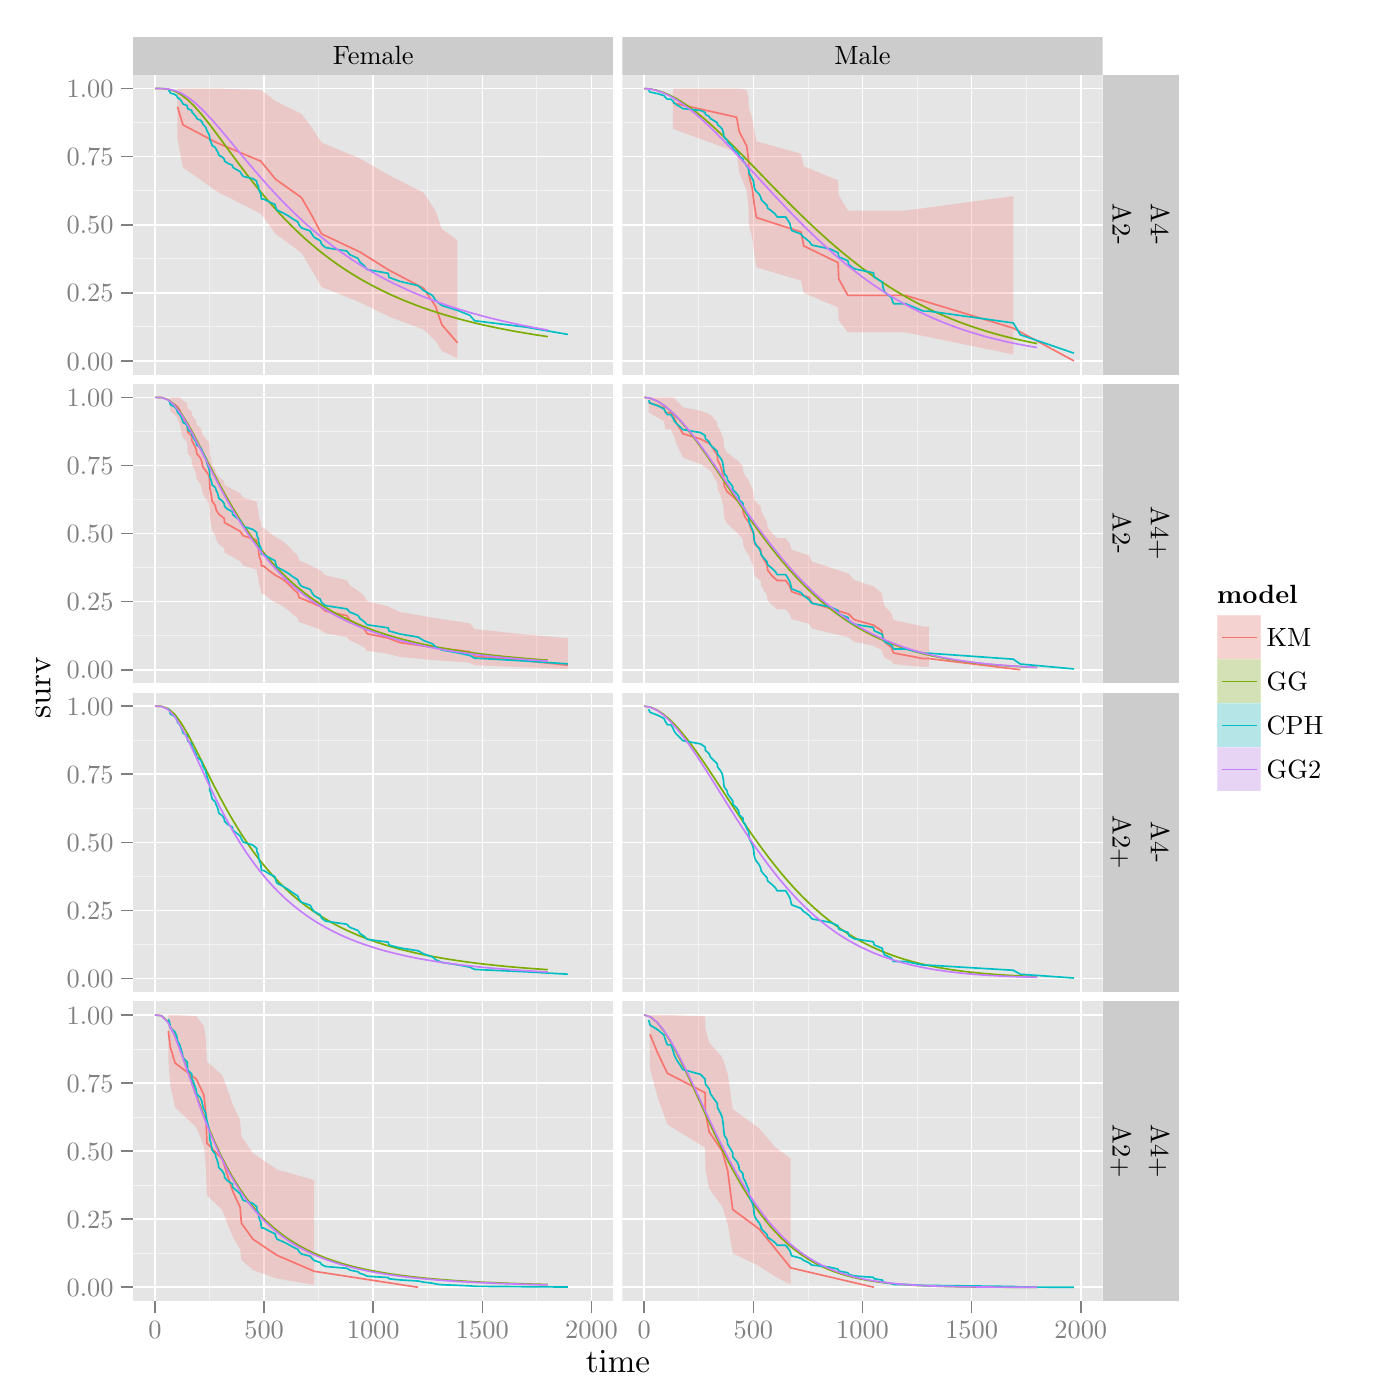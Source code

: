 % Created by tikzDevice version 0.7.0 on 2015-01-19 17:40:56
% !TEX encoding = UTF-8 Unicode
\documentclass[11pt]{memoir}
\nonstopmode

\usepackage{tikz}

\usepackage[active,tightpage,psfixbb]{preview}

\PreviewEnvironment{pgfpicture}

\setlength\PreviewBorder{0pt}

\usepackage{amsmath}
\newcommand{\SweaveOpts}[1]{}  % do not interfere with LaTeX
\newcommand{\SweaveInput}[1]{} % because they are not real TeX commands
\newcommand{\Sexpr}[1]{}       % will only be parsed by R


\usepackage{geometry}
\usepackage{amsmath}
\usepackage{lscape}
\geometry{verbose,tmargin=2.5cm,bmargin=2.5cm,lmargin=2.5cm,rmargin=2.5cm}


\begin{document}

\begin{tikzpicture}[x=1pt,y=1pt]
\definecolor[named]{fillColor}{rgb}{1.00,1.00,1.00}
\path[use as bounding box,fill=fillColor,fill opacity=0.00] (0,0) rectangle (505.89,505.89);
\begin{scope}
\path[clip] (  0.00,  0.00) rectangle (505.89,505.89);
\definecolor[named]{drawColor}{rgb}{1.00,1.00,1.00}
\definecolor[named]{fillColor}{rgb}{1.00,1.00,1.00}

\path[draw=drawColor,line width= 0.6pt,line join=round,line cap=round,fill=fillColor] (  0.00,  0.00) rectangle (505.89,505.89);
\end{scope}
\begin{scope}
\path[clip] ( 48.12,478.81) rectangle (221.61,492.64);
\definecolor[named]{fillColor}{rgb}{0.80,0.80,0.80}

\path[fill=fillColor] ( 48.12,478.81) rectangle (221.61,492.64);
\definecolor[named]{drawColor}{rgb}{0.00,0.00,0.00}

\node[text=drawColor,anchor=base,inner sep=0pt, outer sep=0pt, scale=  0.87] at (134.87,482.43) {Female};
\end{scope}
\begin{scope}
\path[clip] (224.93,478.81) rectangle (398.42,492.64);
\definecolor[named]{fillColor}{rgb}{0.80,0.80,0.80}

\path[fill=fillColor] (224.93,478.81) rectangle (398.42,492.64);
\definecolor[named]{drawColor}{rgb}{0.00,0.00,0.00}

\node[text=drawColor,anchor=base,inner sep=0pt, outer sep=0pt, scale=  0.87] at (311.67,482.43) {Male};
\end{scope}
\begin{scope}
\path[clip] ( 48.12,370.54) rectangle (221.61,478.81);
\definecolor[named]{fillColor}{rgb}{0.90,0.90,0.90}

\path[fill=fillColor] ( 48.12,370.54) rectangle (221.61,478.81);
\definecolor[named]{drawColor}{rgb}{0.95,0.95,0.95}

\path[draw=drawColor,line width= 0.3pt,line join=round] ( 48.12,387.76) --
	(221.61,387.76);

\path[draw=drawColor,line width= 0.3pt,line join=round] ( 48.12,412.37) --
	(221.61,412.37);

\path[draw=drawColor,line width= 0.3pt,line join=round] ( 48.12,436.98) --
	(221.61,436.98);

\path[draw=drawColor,line width= 0.3pt,line join=round] ( 48.12,461.58) --
	(221.61,461.58);

\path[draw=drawColor,line width= 0.3pt,line join=round] ( 75.72,370.54) --
	( 75.72,478.81);

\path[draw=drawColor,line width= 0.3pt,line join=round] (115.15,370.54) --
	(115.15,478.81);

\path[draw=drawColor,line width= 0.3pt,line join=round] (154.58,370.54) --
	(154.58,478.81);

\path[draw=drawColor,line width= 0.3pt,line join=round] (194.01,370.54) --
	(194.01,478.81);
\definecolor[named]{drawColor}{rgb}{1.00,1.00,1.00}

\path[draw=drawColor,line width= 0.6pt,line join=round] ( 48.12,375.46) --
	(221.61,375.46);

\path[draw=drawColor,line width= 0.6pt,line join=round] ( 48.12,400.07) --
	(221.61,400.07);

\path[draw=drawColor,line width= 0.6pt,line join=round] ( 48.12,424.67) --
	(221.61,424.67);

\path[draw=drawColor,line width= 0.6pt,line join=round] ( 48.12,449.28) --
	(221.61,449.28);

\path[draw=drawColor,line width= 0.6pt,line join=round] ( 48.12,473.89) --
	(221.61,473.89);

\path[draw=drawColor,line width= 0.6pt,line join=round] ( 56.01,370.54) --
	( 56.01,478.81);

\path[draw=drawColor,line width= 0.6pt,line join=round] ( 95.44,370.54) --
	( 95.44,478.81);

\path[draw=drawColor,line width= 0.6pt,line join=round] (134.87,370.54) --
	(134.87,478.81);

\path[draw=drawColor,line width= 0.6pt,line join=round] (174.30,370.54) --
	(174.30,478.81);

\path[draw=drawColor,line width= 0.6pt,line join=round] (213.73,370.54) --
	(213.73,478.81);
\definecolor[named]{fillColor}{rgb}{0.97,0.46,0.43}

\path[fill=fillColor,fill opacity=0.25] ( 64.13,455.70) --
	( 66.10,445.41) --
	( 78.56,436.60) --
	( 94.26,428.66) --
	( 99.62,421.34) --
	(108.92,414.53) --
	(112.71,408.16) --
	(116.18,402.20) --
	(130.06,396.64) --
	(140.55,391.50) --
	(153.08,386.80) --
	(157.42,382.62) --
	(159.63,379.07) --
	(165.31,376.45) --
	(165.31,419.05) --
	(159.63,423.15) --
	(157.42,429.62) --
	(153.08,436.21) --
	(140.55,442.57) --
	(130.06,448.63) --
	(116.18,454.36) --
	(112.71,459.74) --
	(108.92,464.73) --
	( 99.62,469.31) --
	( 94.26,473.40) --
	( 78.56,473.89) --
	( 66.10,473.89) --
	( 64.13,473.89) --
	cycle;
\definecolor[named]{drawColor}{rgb}{0.97,0.46,0.43}

\path[draw=drawColor,line width= 0.6pt,line join=round] ( 64.13,467.33) --
	( 66.10,460.76) --
	( 78.56,454.20) --
	( 94.26,447.64) --
	( 99.62,441.08) --
	(108.92,434.52) --
	(112.71,427.96) --
	(116.18,421.39) --
	(130.06,414.83) --
	(140.55,408.27) --
	(153.08,401.71) --
	(157.42,395.15) --
	(159.63,388.58) --
	(165.31,382.02);
\definecolor[named]{drawColor}{rgb}{0.49,0.68,0.00}

\path[draw=drawColor,line width= 0.6pt,line join=round] ( 56.01,473.89) --
	( 58.37,473.87) --
	( 60.74,473.65) --
	( 63.11,472.95) --
	( 65.47,471.67) --
	( 67.84,469.83) --
	( 70.20,467.53) --
	( 72.57,464.87) --
	( 74.93,461.95) --
	( 77.30,458.86) --
	( 79.67,455.68) --
	( 82.03,452.46) --
	( 84.40,449.24) --
	( 86.76,446.06) --
	( 89.13,442.94) --
	( 91.50,439.91) --
	( 93.86,436.97) --
	( 96.23,434.14) --
	( 98.59,431.41) --
	(100.96,428.80) --
	(103.32,426.30) --
	(105.69,423.92) --
	(108.06,421.64) --
	(110.42,419.48) --
	(112.79,417.42) --
	(115.15,415.46) --
	(117.52,413.59) --
	(119.88,411.82) --
	(122.25,410.14) --
	(124.62,408.54) --
	(126.98,407.03) --
	(129.35,405.59) --
	(131.71,404.22) --
	(134.08,402.93) --
	(136.44,401.69) --
	(138.81,400.53) --
	(141.18,399.41) --
	(143.54,398.36) --
	(145.91,397.36) --
	(148.27,396.41) --
	(150.64,395.50) --
	(153.01,394.64) --
	(155.37,393.82) --
	(157.74,393.05) --
	(160.10,392.30) --
	(162.47,391.60) --
	(164.83,390.93) --
	(167.20,390.29) --
	(169.57,389.68) --
	(171.93,389.10) --
	(174.30,388.55) --
	(176.66,388.03) --
	(179.03,387.52) --
	(181.39,387.04) --
	(183.76,386.59) --
	(186.13,386.15) --
	(188.49,385.74) --
	(190.86,385.34) --
	(193.22,384.96) --
	(195.59,384.60) --
	(197.96,384.25);
\definecolor[named]{drawColor}{rgb}{0.00,0.75,0.77}

\path[draw=drawColor,line width= 0.6pt,line join=round] ( 60.82,473.36) --
	( 61.37,472.82) --
	( 61.53,472.28) --
	( 63.26,471.73) --
	( 63.89,471.17) --
	( 64.13,470.60) --
	( 65.00,470.03) --
	( 65.87,468.89) --
	( 66.10,468.32) --
	( 67.60,467.75) --
	( 67.84,466.59) --
	( 69.26,466.01) --
	( 69.34,465.43) --
	( 70.91,463.65) --
	( 71.07,463.05) --
	( 72.41,462.44) --
	( 72.96,461.83) --
	( 73.20,461.21) --
	( 73.67,460.59) --
	( 74.30,459.96) --
	( 74.78,458.68) --
	( 75.49,457.36) --
	( 75.72,456.69) --
	( 75.80,455.35) --
	( 76.20,454.67) --
	( 76.43,453.99) --
	( 76.67,453.30) --
	( 77.77,452.61) --
	( 78.09,451.92) --
	( 78.56,451.22) --
	( 78.88,450.53) --
	( 79.04,449.83) --
	( 80.30,449.12) --
	( 81.01,448.40) --
	( 81.16,447.66) --
	( 82.19,446.93) --
	( 84.00,446.17) --
	( 84.08,445.42) --
	( 86.76,443.84) --
	( 87.24,443.01) --
	( 87.87,442.16) --
	( 91.42,441.30) --
	( 92.76,440.41) --
	( 92.84,439.51) --
	( 93.39,438.60) --
	( 93.47,437.69) --
	( 93.78,436.76) --
	( 94.26,435.82) --
	( 94.33,434.89) --
	( 94.49,433.95) --
	( 95.28,433.95) --
	( 97.17,432.97) --
	( 99.38,431.98) --
	( 99.62,430.97) --
	(100.09,429.97) --
	(102.30,428.93) --
	(104.19,427.88) --
	(105.77,426.81) --
	(107.58,425.74) --
	(108.06,424.65) --
	(108.92,423.53) --
	(112.08,422.43) --
	(112.71,421.28) --
	(113.50,420.14) --
	(115.71,418.92) --
	(116.18,417.67) --
	(117.60,416.42) --
	(125.33,415.15) --
	(126.43,413.85) --
	(129.35,412.53) --
	(130.06,411.19) --
	(131.63,409.85) --
	(132.66,408.50) --
	(140.31,407.11) --
	(140.55,405.66) --
	(144.57,404.19) --
	(151.11,402.66) --
	(153.08,400.89) --
	(156.24,399.13) --
	(157.42,397.31) --
	(159.63,395.51) --
	(165.31,393.74) --
	(169.80,391.93) --
	(171.46,389.99) --
	(189.91,387.70) --
	(205.21,385.04);
\definecolor[named]{drawColor}{rgb}{0.78,0.49,1.00}

\path[draw=drawColor,line width= 0.6pt,line join=round] ( 56.01,473.89) --
	( 58.37,473.88) --
	( 60.74,473.71) --
	( 63.11,473.19) --
	( 65.47,472.22) --
	( 67.84,470.79) --
	( 70.20,468.96) --
	( 72.57,466.80) --
	( 74.93,464.39) --
	( 77.30,461.79) --
	( 79.67,459.06) --
	( 82.03,456.24) --
	( 84.40,453.39) --
	( 86.76,450.53) --
	( 89.13,447.69) --
	( 91.50,444.89) --
	( 93.86,442.14) --
	( 96.23,439.46) --
	( 98.59,436.85) --
	(100.96,434.33) --
	(103.32,431.89) --
	(105.69,429.54) --
	(108.06,427.27) --
	(110.42,425.10) --
	(112.79,423.01) --
	(115.15,421.01) --
	(117.52,419.10) --
	(119.88,417.26) --
	(122.25,415.51) --
	(124.62,413.83) --
	(126.98,412.22) --
	(129.35,410.69) --
	(131.71,409.23) --
	(134.08,407.83) --
	(136.44,406.50) --
	(138.81,405.22) --
	(141.18,404.00) --
	(143.54,402.84) --
	(145.91,401.73) --
	(148.27,400.67) --
	(150.64,399.66) --
	(153.01,398.69) --
	(155.37,397.77) --
	(157.74,396.89) --
	(160.10,396.05) --
	(162.47,395.24) --
	(164.83,394.47) --
	(167.20,393.74) --
	(169.57,393.03) --
	(171.93,392.36) --
	(174.30,391.71) --
	(176.66,391.10) --
	(179.03,390.51) --
	(181.39,389.95) --
	(183.76,389.41) --
	(186.13,388.89) --
	(188.49,388.39) --
	(190.86,387.92) --
	(193.22,387.47) --
	(195.59,387.03) --
	(197.96,386.61);
\end{scope}
\begin{scope}
\path[clip] ( 48.12,258.96) rectangle (221.61,367.23);
\definecolor[named]{fillColor}{rgb}{0.90,0.90,0.90}

\path[fill=fillColor] ( 48.12,258.96) rectangle (221.61,367.23);
\definecolor[named]{drawColor}{rgb}{0.95,0.95,0.95}

\path[draw=drawColor,line width= 0.3pt,line join=round] ( 48.12,276.18) --
	(221.61,276.18);

\path[draw=drawColor,line width= 0.3pt,line join=round] ( 48.12,300.79) --
	(221.61,300.79);

\path[draw=drawColor,line width= 0.3pt,line join=round] ( 48.12,325.40) --
	(221.61,325.40);

\path[draw=drawColor,line width= 0.3pt,line join=round] ( 48.12,350.00) --
	(221.61,350.00);

\path[draw=drawColor,line width= 0.3pt,line join=round] ( 75.72,258.96) --
	( 75.72,367.23);

\path[draw=drawColor,line width= 0.3pt,line join=round] (115.15,258.96) --
	(115.15,367.23);

\path[draw=drawColor,line width= 0.3pt,line join=round] (154.58,258.96) --
	(154.58,367.23);

\path[draw=drawColor,line width= 0.3pt,line join=round] (194.01,258.96) --
	(194.01,367.23);
\definecolor[named]{drawColor}{rgb}{1.00,1.00,1.00}

\path[draw=drawColor,line width= 0.6pt,line join=round] ( 48.12,263.88) --
	(221.61,263.88);

\path[draw=drawColor,line width= 0.6pt,line join=round] ( 48.12,288.49) --
	(221.61,288.49);

\path[draw=drawColor,line width= 0.6pt,line join=round] ( 48.12,313.09) --
	(221.61,313.09);

\path[draw=drawColor,line width= 0.6pt,line join=round] ( 48.12,337.70) --
	(221.61,337.70);

\path[draw=drawColor,line width= 0.6pt,line join=round] ( 48.12,362.31) --
	(221.61,362.31);

\path[draw=drawColor,line width= 0.6pt,line join=round] ( 56.01,258.96) --
	( 56.01,367.23);

\path[draw=drawColor,line width= 0.6pt,line join=round] ( 95.44,258.96) --
	( 95.44,367.23);

\path[draw=drawColor,line width= 0.6pt,line join=round] (134.87,258.96) --
	(134.87,367.23);

\path[draw=drawColor,line width= 0.6pt,line join=round] (174.30,258.96) --
	(174.30,367.23);

\path[draw=drawColor,line width= 0.6pt,line join=round] (213.73,258.96) --
	(213.73,367.23);
\definecolor[named]{fillColor}{rgb}{0.97,0.46,0.43}

\path[fill=fillColor,fill opacity=0.25] ( 61.37,357.75) --
	( 63.89,355.01) --
	( 65.00,352.58) --
	( 65.87,348.16) --
	( 67.60,346.08) --
	( 67.84,342.08) --
	( 69.26,340.16) --
	( 69.34,338.26) --
	( 70.91,334.56) --
	( 71.07,332.75) --
	( 72.41,330.97) --
	( 72.96,329.20) --
	( 73.20,327.46) --
	( 75.49,324.02) --
	( 75.72,322.33) --
	( 75.80,318.98) --
	( 76.20,317.34) --
	( 76.43,315.70) --
	( 76.67,314.08) --
	( 77.77,312.47) --
	( 78.09,310.88) --
	( 79.04,309.30) --
	( 81.01,307.73) --
	( 81.16,306.17) --
	( 84.00,304.62) --
	( 86.76,303.09) --
	( 87.87,301.57) --
	( 92.76,300.06) --
	( 92.84,298.56) --
	( 93.39,297.07) --
	( 93.47,295.60) --
	( 93.78,294.14) --
	( 94.33,292.69) --
	( 94.49,291.25) --
	( 95.28,291.25) --
	( 97.17,289.75) --
	( 99.38,288.27) --
	(102.30,286.80) --
	(104.19,285.35) --
	(105.77,283.92) --
	(107.58,282.50) --
	(108.06,281.11) --
	(112.08,279.73) --
	(115.71,278.37) --
	(117.60,277.03) --
	(125.33,275.72) --
	(126.43,274.43) --
	(129.35,273.17) --
	(131.63,271.94) --
	(132.66,270.74) --
	(140.31,269.58) --
	(144.57,268.47) --
	(156.24,267.41) --
	(169.80,266.42) --
	(171.46,265.51) --
	(189.91,264.72) --
	(205.21,264.11) --
	(205.21,275.25) --
	(189.91,276.60) --
	(171.46,278.59) --
	(169.80,280.65) --
	(156.24,282.70) --
	(144.57,284.72) --
	(140.31,286.71) --
	(132.66,288.67) --
	(131.63,290.59) --
	(129.35,292.49) --
	(126.43,294.36) --
	(125.33,296.20) --
	(117.60,298.03) --
	(115.71,299.83) --
	(112.08,301.61) --
	(108.06,303.38) --
	(107.58,305.12) --
	(105.77,306.85) --
	(104.19,308.56) --
	(102.30,310.26) --
	( 99.38,311.94) --
	( 97.17,313.60) --
	( 95.28,315.25) --
	( 94.49,315.25) --
	( 94.33,316.84) --
	( 93.78,318.42) --
	( 93.47,319.98) --
	( 93.39,321.53) --
	( 92.84,323.08) --
	( 92.76,324.61) --
	( 87.87,326.12) --
	( 86.76,327.63) --
	( 84.00,329.12) --
	( 81.16,330.61) --
	( 81.01,332.08) --
	( 79.04,333.53) --
	( 78.09,334.98) --
	( 77.77,336.41) --
	( 76.67,337.83) --
	( 76.43,339.24) --
	( 76.20,340.64) --
	( 75.80,342.02) --
	( 75.72,344.73) --
	( 75.49,346.07) --
	( 73.20,348.69) --
	( 72.96,349.97) --
	( 72.41,351.24) --
	( 71.07,352.48) --
	( 70.91,353.70) --
	( 69.34,356.06) --
	( 69.26,357.19) --
	( 67.84,358.29) --
	( 67.60,360.36) --
	( 65.87,361.31) --
	( 65.00,362.31) --
	( 63.89,362.31) --
	( 61.37,362.31) --
	cycle;
\definecolor[named]{drawColor}{rgb}{0.97,0.46,0.43}

\path[draw=drawColor,line width= 0.6pt,line join=round] ( 61.37,360.74) --
	( 63.89,359.18) --
	( 65.00,357.62) --
	( 65.87,354.49) --
	( 67.60,352.93) --
	( 67.84,349.81) --
	( 69.26,348.25) --
	( 69.34,346.68) --
	( 70.91,343.56) --
	( 71.07,342.00) --
	( 72.41,340.43) --
	( 72.96,338.87) --
	( 73.20,337.31) --
	( 75.49,334.18) --
	( 75.72,332.62) --
	( 75.80,329.50) --
	( 76.20,327.94) --
	( 76.43,326.37) --
	( 76.67,324.81) --
	( 77.77,323.25) --
	( 78.09,321.69) --
	( 79.04,320.12) --
	( 81.01,318.56) --
	( 81.16,317.00) --
	( 84.00,315.44) --
	( 86.76,313.87) --
	( 87.87,312.31) --
	( 92.76,310.75) --
	( 92.84,309.19) --
	( 93.39,307.63) --
	( 93.47,306.06) --
	( 93.78,304.50) --
	( 94.33,302.94) --
	( 94.49,301.38) --
	( 95.28,301.38) --
	( 97.17,299.75) --
	( 99.38,298.12) --
	(102.30,296.49) --
	(104.19,294.85) --
	(105.77,293.22) --
	(107.58,291.59) --
	(108.06,289.96) --
	(112.08,288.33) --
	(115.71,286.70) --
	(117.60,285.07) --
	(125.33,283.44) --
	(126.43,281.81) --
	(129.35,280.18) --
	(131.63,278.55) --
	(132.66,276.92) --
	(140.31,275.29) --
	(144.57,273.66) --
	(156.24,272.03) --
	(169.80,270.40) --
	(171.46,268.77) --
	(189.91,267.14) --
	(205.21,265.51);
\definecolor[named]{drawColor}{rgb}{0.49,0.68,0.00}

\path[draw=drawColor,line width= 0.6pt,line join=round] ( 56.01,362.31) --
	( 58.37,362.24) --
	( 60.74,361.49) --
	( 63.11,359.58) --
	( 65.47,356.57) --
	( 67.84,352.77) --
	( 70.20,348.48) --
	( 72.57,343.92) --
	( 74.93,339.29) --
	( 77.30,334.71) --
	( 79.67,330.25) --
	( 82.03,325.97) --
	( 84.40,321.90) --
	( 86.76,318.06) --
	( 89.13,314.46) --
	( 91.50,311.09) --
	( 93.86,307.94) --
	( 96.23,305.00) --
	( 98.59,302.28) --
	(100.96,299.74) --
	(103.32,297.39) --
	(105.69,295.21) --
	(108.06,293.18) --
	(110.42,291.30) --
	(112.79,289.55) --
	(115.15,287.93) --
	(117.52,286.43) --
	(119.88,285.03) --
	(122.25,283.73) --
	(124.62,282.52) --
	(126.98,281.40) --
	(129.35,280.35) --
	(131.71,279.37) --
	(134.08,278.46) --
	(136.44,277.62) --
	(138.81,276.83) --
	(141.18,276.09) --
	(143.54,275.40) --
	(145.91,274.75) --
	(148.27,274.15) --
	(150.64,273.58) --
	(153.01,273.05) --
	(155.37,272.56) --
	(157.74,272.09) --
	(160.10,271.66) --
	(162.47,271.25) --
	(164.83,270.86) --
	(167.20,270.50) --
	(169.57,270.16) --
	(171.93,269.84) --
	(174.30,269.54) --
	(176.66,269.26) --
	(179.03,268.99) --
	(181.39,268.74) --
	(183.76,268.50) --
	(186.13,268.28) --
	(188.49,268.07) --
	(190.86,267.87) --
	(193.22,267.68) --
	(195.59,267.50) --
	(197.96,267.33);
\definecolor[named]{drawColor}{rgb}{0.00,0.75,0.77}

\path[draw=drawColor,line width= 0.6pt,line join=round] ( 60.82,361.43) --
	( 61.37,360.55) --
	( 61.53,359.67) --
	( 63.26,358.77) --
	( 63.89,357.85) --
	( 64.13,356.94) --
	( 65.00,356.03) --
	( 65.87,354.20) --
	( 66.10,353.29) --
	( 67.60,352.38) --
	( 67.84,350.56) --
	( 69.26,349.65) --
	( 69.34,348.74) --
	( 70.91,345.99) --
	( 71.07,345.06) --
	( 72.41,344.14) --
	( 72.96,343.21) --
	( 73.20,342.28) --
	( 73.67,341.35) --
	( 74.30,340.41) --
	( 74.78,338.50) --
	( 75.49,336.55) --
	( 75.72,335.58) --
	( 75.80,333.63) --
	( 76.20,332.65) --
	( 76.43,331.68) --
	( 76.67,330.70) --
	( 77.77,329.73) --
	( 78.09,328.76) --
	( 78.56,327.79) --
	( 78.88,326.82) --
	( 79.04,325.85) --
	( 80.30,324.89) --
	( 81.01,323.90) --
	( 81.16,322.91) --
	( 82.19,321.92) --
	( 84.00,320.91) --
	( 84.08,319.91) --
	( 86.76,317.84) --
	( 87.24,316.77) --
	( 87.87,315.67) --
	( 91.42,314.57) --
	( 92.76,313.44) --
	( 92.84,312.32) --
	( 93.39,311.19) --
	( 93.47,310.07) --
	( 93.78,308.93) --
	( 94.26,307.80) --
	( 94.33,306.69) --
	( 94.49,305.57) --
	( 95.28,305.57) --
	( 97.17,304.43) --
	( 99.38,303.28) --
	( 99.62,302.14) --
	(100.09,301.00) --
	(102.30,299.84) --
	(104.19,298.68) --
	(105.77,297.52) --
	(107.58,296.37) --
	(108.06,295.21) --
	(108.92,294.05) --
	(112.08,292.91) --
	(112.71,291.75) --
	(113.50,290.61) --
	(115.71,289.42) --
	(116.18,288.22) --
	(117.60,287.04) --
	(125.33,285.87) --
	(126.43,284.69) --
	(129.35,283.53) --
	(130.06,282.37) --
	(131.63,281.24) --
	(132.66,280.12) --
	(140.31,279.01) --
	(140.55,277.89) --
	(144.57,276.78) --
	(151.11,275.66) --
	(153.08,274.43) --
	(156.24,273.25) --
	(157.42,272.09) --
	(159.63,271.01) --
	(165.31,270.00) --
	(169.80,269.03) --
	(171.46,268.07) --
	(189.91,267.04) --
	(205.21,265.99);
\definecolor[named]{drawColor}{rgb}{0.78,0.49,1.00}

\path[draw=drawColor,line width= 0.6pt,line join=round] ( 56.01,362.31) --
	( 58.37,362.22) --
	( 60.74,361.39) --
	( 63.11,359.34) --
	( 65.47,356.22) --
	( 67.84,352.32) --
	( 70.20,347.94) --
	( 72.57,343.32) --
	( 74.93,338.64) --
	( 77.30,334.01) --
	( 79.67,329.51) --
	( 82.03,325.21) --
	( 84.40,321.12) --
	( 86.76,317.26) --
	( 89.13,313.64) --
	( 91.50,310.26) --
	( 93.86,307.11) --
	( 96.23,304.17) --
	( 98.59,301.44) --
	(100.96,298.91) --
	(103.32,296.56) --
	(105.69,294.38) --
	(108.06,292.36) --
	(110.42,290.49) --
	(112.79,288.76) --
	(115.15,287.15) --
	(117.52,285.65) --
	(119.88,284.27) --
	(122.25,282.98) --
	(124.62,281.78) --
	(126.98,280.67) --
	(129.35,279.64) --
	(131.71,278.68) --
	(134.08,277.79) --
	(136.44,276.95) --
	(138.81,276.18) --
	(141.18,275.45) --
	(143.54,274.78) --
	(145.91,274.15) --
	(148.27,273.56) --
	(150.64,273.01) --
	(153.01,272.49) --
	(155.37,272.01) --
	(157.74,271.56) --
	(160.10,271.14) --
	(162.47,270.74) --
	(164.83,270.37) --
	(167.20,270.03) --
	(169.57,269.70) --
	(171.93,269.39) --
	(174.30,269.10) --
	(176.66,268.83) --
	(179.03,268.58) --
	(181.39,268.34) --
	(183.76,268.11) --
	(186.13,267.90) --
	(188.49,267.70) --
	(190.86,267.51) --
	(193.22,267.33) --
	(195.59,267.16) --
	(197.96,267.00);
\end{scope}
\begin{scope}
\path[clip] ( 48.12,147.38) rectangle (221.61,255.65);
\definecolor[named]{fillColor}{rgb}{0.90,0.90,0.90}

\path[fill=fillColor] ( 48.12,147.38) rectangle (221.61,255.65);
\definecolor[named]{drawColor}{rgb}{0.95,0.95,0.95}

\path[draw=drawColor,line width= 0.3pt,line join=round] ( 48.12,164.60) --
	(221.61,164.60);

\path[draw=drawColor,line width= 0.3pt,line join=round] ( 48.12,189.21) --
	(221.61,189.21);

\path[draw=drawColor,line width= 0.3pt,line join=round] ( 48.12,213.82) --
	(221.61,213.82);

\path[draw=drawColor,line width= 0.3pt,line join=round] ( 48.12,238.42) --
	(221.61,238.42);

\path[draw=drawColor,line width= 0.3pt,line join=round] ( 75.72,147.38) --
	( 75.72,255.65);

\path[draw=drawColor,line width= 0.3pt,line join=round] (115.15,147.38) --
	(115.15,255.65);

\path[draw=drawColor,line width= 0.3pt,line join=round] (154.58,147.38) --
	(154.58,255.65);

\path[draw=drawColor,line width= 0.3pt,line join=round] (194.01,147.38) --
	(194.01,255.65);
\definecolor[named]{drawColor}{rgb}{1.00,1.00,1.00}

\path[draw=drawColor,line width= 0.6pt,line join=round] ( 48.12,152.30) --
	(221.61,152.30);

\path[draw=drawColor,line width= 0.6pt,line join=round] ( 48.12,176.91) --
	(221.61,176.91);

\path[draw=drawColor,line width= 0.6pt,line join=round] ( 48.12,201.51) --
	(221.61,201.51);

\path[draw=drawColor,line width= 0.6pt,line join=round] ( 48.12,226.12) --
	(221.61,226.12);

\path[draw=drawColor,line width= 0.6pt,line join=round] ( 48.12,250.73) --
	(221.61,250.73);

\path[draw=drawColor,line width= 0.6pt,line join=round] ( 56.01,147.38) --
	( 56.01,255.65);

\path[draw=drawColor,line width= 0.6pt,line join=round] ( 95.44,147.38) --
	( 95.44,255.65);

\path[draw=drawColor,line width= 0.6pt,line join=round] (134.87,147.38) --
	(134.87,255.65);

\path[draw=drawColor,line width= 0.6pt,line join=round] (174.30,147.38) --
	(174.30,255.65);

\path[draw=drawColor,line width= 0.6pt,line join=round] (213.73,147.38) --
	(213.73,255.65);
\definecolor[named]{drawColor}{rgb}{0.49,0.68,0.00}

\path[draw=drawColor,line width= 0.6pt,line join=round] ( 56.01,250.73) --
	( 58.37,250.65) --
	( 60.74,249.84) --
	( 63.11,247.79) --
	( 65.47,244.61) --
	( 67.84,240.64) --
	( 70.20,236.17) --
	( 72.57,231.47) --
	( 74.93,226.72) --
	( 77.30,222.03) --
	( 79.67,217.50) --
	( 82.03,213.16) --
	( 84.40,209.06) --
	( 86.76,205.20) --
	( 89.13,201.58) --
	( 91.50,198.21) --
	( 93.86,195.07) --
	( 96.23,192.15) --
	( 98.59,189.45) --
	(100.96,186.94) --
	(103.32,184.62) --
	(105.69,182.46) --
	(108.06,180.47) --
	(110.42,178.63) --
	(112.79,176.91) --
	(115.15,175.33) --
	(117.52,173.86) --
	(119.88,172.50) --
	(122.25,171.23) --
	(124.62,170.06) --
	(126.98,168.97) --
	(129.35,167.95) --
	(131.71,167.01) --
	(134.08,166.13) --
	(136.44,165.31) --
	(138.81,164.55) --
	(141.18,163.84) --
	(143.54,163.17) --
	(145.91,162.55) --
	(148.27,161.98) --
	(150.64,161.43) --
	(153.01,160.93) --
	(155.37,160.45) --
	(157.74,160.01) --
	(160.10,159.60) --
	(162.47,159.21) --
	(164.83,158.84) --
	(167.20,158.50) --
	(169.57,158.17) --
	(171.93,157.87) --
	(174.30,157.58) --
	(176.66,157.32) --
	(179.03,157.06) --
	(181.39,156.83) --
	(183.76,156.60) --
	(186.13,156.39) --
	(188.49,156.19) --
	(190.86,156.00) --
	(193.22,155.82) --
	(195.59,155.66) --
	(197.96,155.50);
\definecolor[named]{drawColor}{rgb}{0.00,0.75,0.77}

\path[draw=drawColor,line width= 0.6pt,line join=round] ( 60.82,249.78) --
	( 61.37,248.84) --
	( 61.53,247.89) --
	( 63.26,246.92) --
	( 63.89,245.94) --
	( 64.13,244.96) --
	( 65.00,243.98) --
	( 65.87,242.03) --
	( 66.10,241.06) --
	( 67.60,240.08) --
	( 67.84,238.15) --
	( 69.26,237.18) --
	( 69.34,236.21) --
	( 70.91,233.28) --
	( 71.07,232.30) --
	( 72.41,231.32) --
	( 72.96,230.34) --
	( 73.20,229.36) --
	( 73.67,228.37) --
	( 74.30,227.37) --
	( 74.78,225.36) --
	( 75.49,223.31) --
	( 75.72,222.29) --
	( 75.80,220.24) --
	( 76.20,219.22) --
	( 76.43,218.20) --
	( 76.67,217.18) --
	( 77.77,216.17) --
	( 78.09,215.15) --
	( 78.56,214.14) --
	( 78.88,213.13) --
	( 79.04,212.13) --
	( 80.30,211.13) --
	( 81.01,210.10) --
	( 81.16,209.07) --
	( 82.19,208.05) --
	( 84.00,207.01) --
	( 84.08,205.97) --
	( 86.76,203.84) --
	( 87.24,202.74) --
	( 87.87,201.62) --
	( 91.42,200.49) --
	( 92.76,199.34) --
	( 92.84,198.20) --
	( 93.39,197.04) --
	( 93.47,195.90) --
	( 93.78,194.75) --
	( 94.26,193.60) --
	( 94.33,192.48) --
	( 94.49,191.35) --
	( 95.28,191.35) --
	( 97.17,190.20) --
	( 99.38,189.04) --
	( 99.62,187.90) --
	(100.09,186.76) --
	(102.30,185.60) --
	(104.19,184.45) --
	(105.77,183.30) --
	(107.58,182.15) --
	(108.06,181.01) --
	(108.92,179.87) --
	(112.08,178.75) --
	(112.71,177.62) --
	(113.50,176.50) --
	(115.71,175.35) --
	(116.18,174.18) --
	(117.60,173.04) --
	(125.33,171.91) --
	(126.43,170.79) --
	(129.35,169.67) --
	(130.06,168.58) --
	(131.63,167.51) --
	(132.66,166.46) --
	(140.31,165.42) --
	(140.55,164.38) --
	(144.57,163.35) --
	(151.11,162.32) --
	(153.08,161.20) --
	(156.24,160.13) --
	(157.42,159.09) --
	(159.63,158.13) --
	(165.31,157.25) --
	(169.80,156.41) --
	(171.46,155.59) --
	(189.91,154.73) --
	(205.21,153.87);
\definecolor[named]{drawColor}{rgb}{0.78,0.49,1.00}

\path[draw=drawColor,line width= 0.6pt,line join=round] ( 56.01,250.73) --
	( 58.37,250.61) --
	( 60.74,249.51) --
	( 63.11,246.98) --
	( 65.47,243.24) --
	( 67.84,238.72) --
	( 70.20,233.76) --
	( 72.57,228.64) --
	( 74.93,223.55) --
	( 77.30,218.60) --
	( 79.67,213.86) --
	( 82.03,209.38) --
	( 84.40,205.19) --
	( 86.76,201.27) --
	( 89.13,197.64) --
	( 91.50,194.28) --
	( 93.86,191.17) --
	( 96.23,188.31) --
	( 98.59,185.67) --
	(100.96,183.24) --
	(103.32,181.00) --
	(105.69,178.94) --
	(108.06,177.05) --
	(110.42,175.30) --
	(112.79,173.69) --
	(115.15,172.21) --
	(117.52,170.84) --
	(119.88,169.58) --
	(122.25,168.42) --
	(124.62,167.34) --
	(126.98,166.35) --
	(129.35,165.43) --
	(131.71,164.58) --
	(134.08,163.79) --
	(136.44,163.06) --
	(138.81,162.38) --
	(141.18,161.75) --
	(143.54,161.17) --
	(145.91,160.63) --
	(148.27,160.12) --
	(150.64,159.65) --
	(153.01,159.21) --
	(155.37,158.80) --
	(157.74,158.42) --
	(160.10,158.07) --
	(162.47,157.74) --
	(164.83,157.43) --
	(167.20,157.14) --
	(169.57,156.87) --
	(171.93,156.61) --
	(174.30,156.37) --
	(176.66,156.15) --
	(179.03,155.94) --
	(181.39,155.75) --
	(183.76,155.56) --
	(186.13,155.39) --
	(188.49,155.23) --
	(190.86,155.08) --
	(193.22,154.93) --
	(195.59,154.80) --
	(197.96,154.67);
\end{scope}
\begin{scope}
\path[clip] ( 48.12, 35.80) rectangle (221.61,144.07);
\definecolor[named]{fillColor}{rgb}{0.90,0.90,0.90}

\path[fill=fillColor] ( 48.12, 35.80) rectangle (221.61,144.07);
\definecolor[named]{drawColor}{rgb}{0.95,0.95,0.95}

\path[draw=drawColor,line width= 0.3pt,line join=round] ( 48.12, 53.02) --
	(221.61, 53.02);

\path[draw=drawColor,line width= 0.3pt,line join=round] ( 48.12, 77.63) --
	(221.61, 77.63);

\path[draw=drawColor,line width= 0.3pt,line join=round] ( 48.12,102.23) --
	(221.61,102.23);

\path[draw=drawColor,line width= 0.3pt,line join=round] ( 48.12,126.84) --
	(221.61,126.84);

\path[draw=drawColor,line width= 0.3pt,line join=round] ( 75.72, 35.80) --
	( 75.72,144.07);

\path[draw=drawColor,line width= 0.3pt,line join=round] (115.15, 35.80) --
	(115.15,144.07);

\path[draw=drawColor,line width= 0.3pt,line join=round] (154.58, 35.80) --
	(154.58,144.07);

\path[draw=drawColor,line width= 0.3pt,line join=round] (194.01, 35.80) --
	(194.01,144.07);
\definecolor[named]{drawColor}{rgb}{1.00,1.00,1.00}

\path[draw=drawColor,line width= 0.6pt,line join=round] ( 48.12, 40.72) --
	(221.61, 40.72);

\path[draw=drawColor,line width= 0.6pt,line join=round] ( 48.12, 65.32) --
	(221.61, 65.32);

\path[draw=drawColor,line width= 0.6pt,line join=round] ( 48.12, 89.93) --
	(221.61, 89.93);

\path[draw=drawColor,line width= 0.6pt,line join=round] ( 48.12,114.54) --
	(221.61,114.54);

\path[draw=drawColor,line width= 0.6pt,line join=round] ( 48.12,139.14) --
	(221.61,139.14);

\path[draw=drawColor,line width= 0.6pt,line join=round] ( 56.01, 35.80) --
	( 56.01,144.07);

\path[draw=drawColor,line width= 0.6pt,line join=round] ( 95.44, 35.80) --
	( 95.44,144.07);

\path[draw=drawColor,line width= 0.6pt,line join=round] (134.87, 35.80) --
	(134.87,144.07);

\path[draw=drawColor,line width= 0.6pt,line join=round] (174.30, 35.80) --
	(174.30,144.07);

\path[draw=drawColor,line width= 0.6pt,line join=round] (213.73, 35.80) --
	(213.73,144.07);
\definecolor[named]{fillColor}{rgb}{0.97,0.46,0.43}

\path[fill=fillColor,fill opacity=0.25] ( 60.82,122.97) --
	( 61.53,113.73) --
	( 63.26,105.76) --
	( 70.91, 98.54) --
	( 73.67, 91.84) --
	( 74.30, 85.55) --
	( 74.78, 74.00) --
	( 80.30, 68.69) --
	( 82.19, 63.68) --
	( 84.08, 58.97) --
	( 86.76, 54.58) --
	( 87.24, 50.55) --
	( 91.42, 46.94) --
	(100.09, 43.87) --
	(113.50, 41.58) --
	(113.50, 79.48) --
	(100.09, 83.28) --
	( 91.42, 89.22) --
	( 87.24, 95.28) --
	( 86.76,101.18) --
	( 84.08,106.84) --
	( 82.19,112.25) --
	( 80.30,117.40) --
	( 74.78,122.29) --
	( 74.30,131.19) --
	( 73.67,135.15) --
	( 70.91,138.69) --
	( 63.26,139.14) --
	( 61.53,139.14) --
	( 60.82,139.14) --
	cycle;
\definecolor[named]{drawColor}{rgb}{0.97,0.46,0.43}

\path[draw=drawColor,line width= 0.6pt,line join=round] ( 60.82,133.35) --
	( 61.53,127.56) --
	( 63.26,121.77) --
	( 70.91,115.99) --
	( 73.67,110.20) --
	( 74.30,104.41) --
	( 74.78, 92.83) --
	( 80.30, 87.04) --
	( 82.19, 81.25) --
	( 84.08, 75.46) --
	( 86.76, 69.67) --
	( 87.24, 63.88) --
	( 91.42, 58.09) --
	(100.09, 52.30) --
	(113.50, 46.51) --
	(151.11, 40.72);
\definecolor[named]{drawColor}{rgb}{0.49,0.68,0.00}

\path[draw=drawColor,line width= 0.6pt,line join=round] ( 56.01,139.14) --
	( 58.37,138.86) --
	( 60.74,136.54) --
	( 63.11,131.87) --
	( 65.47,125.76) --
	( 67.84,119.03) --
	( 70.20,112.23) --
	( 72.57,105.68) --
	( 74.93, 99.54) --
	( 77.30, 93.89) --
	( 79.67, 88.75) --
	( 82.03, 84.10) --
	( 84.40, 79.92) --
	( 86.76, 76.16) --
	( 89.13, 72.79) --
	( 91.50, 69.78) --
	( 93.86, 67.08) --
	( 96.23, 64.66) --
	( 98.59, 62.49) --
	(100.96, 60.54) --
	(103.32, 58.79) --
	(105.69, 57.21) --
	(108.06, 55.80) --
	(110.42, 54.52) --
	(112.79, 53.36) --
	(115.15, 52.32) --
	(117.52, 51.37) --
	(119.88, 50.52) --
	(122.25, 49.74) --
	(124.62, 49.03) --
	(126.98, 48.39) --
	(129.35, 47.81) --
	(131.71, 47.27) --
	(134.08, 46.78) --
	(136.44, 46.34) --
	(138.81, 45.93) --
	(141.18, 45.55) --
	(143.54, 45.21) --
	(145.91, 44.90) --
	(148.27, 44.61) --
	(150.64, 44.34) --
	(153.01, 44.09) --
	(155.37, 43.87) --
	(157.74, 43.66) --
	(160.10, 43.47) --
	(162.47, 43.29) --
	(164.83, 43.12) --
	(167.20, 42.97) --
	(169.57, 42.83) --
	(171.93, 42.69) --
	(174.30, 42.57) --
	(176.66, 42.46) --
	(179.03, 42.35) --
	(181.39, 42.26) --
	(183.76, 42.16) --
	(186.13, 42.08) --
	(188.49, 42.00) --
	(190.86, 41.92) --
	(193.22, 41.86) --
	(195.59, 41.79) --
	(197.96, 41.73);
\definecolor[named]{drawColor}{rgb}{0.00,0.75,0.77}

\path[draw=drawColor,line width= 0.6pt,line join=round] ( 60.82,137.60) --
	( 61.37,136.05) --
	( 61.53,134.52) --
	( 63.26,132.95) --
	( 63.89,131.38) --
	( 64.13,129.81) --
	( 65.00,128.27) --
	( 65.87,125.21) --
	( 66.10,123.70) --
	( 67.60,122.21) --
	( 67.84,119.26) --
	( 69.26,117.81) --
	( 69.34,116.36) --
	( 70.91,112.06) --
	( 71.07,110.63) --
	( 72.41,109.22) --
	( 72.96,107.83) --
	( 73.20,106.44) --
	( 73.67,105.05) --
	( 74.30,103.67) --
	( 74.78,100.90) --
	( 75.49, 98.15) --
	( 75.72, 96.79) --
	( 75.80, 94.11) --
	( 76.20, 92.79) --
	( 76.43, 91.49) --
	( 76.67, 90.20) --
	( 77.77, 88.93) --
	( 78.09, 87.67) --
	( 78.56, 86.43) --
	( 78.88, 85.21) --
	( 79.04, 84.00) --
	( 80.30, 82.81) --
	( 81.01, 81.61) --
	( 81.16, 80.42) --
	( 82.19, 79.24) --
	( 84.00, 78.06) --
	( 84.08, 76.90) --
	( 86.76, 74.56) --
	( 87.24, 73.38) --
	( 87.87, 72.19) --
	( 91.42, 71.01) --
	( 92.76, 69.83) --
	( 92.84, 68.67) --
	( 93.39, 67.52) --
	( 93.47, 66.40) --
	( 93.78, 65.29) --
	( 94.26, 64.21) --
	( 94.33, 63.15) --
	( 94.49, 62.13) --
	( 95.28, 62.13) --
	( 97.17, 61.09) --
	( 99.38, 60.08) --
	( 99.62, 59.09) --
	(100.09, 58.14) --
	(102.30, 57.18) --
	(104.19, 56.25) --
	(105.77, 55.34) --
	(107.58, 54.46) --
	(108.06, 53.61) --
	(108.92, 52.77) --
	(112.08, 51.97) --
	(112.71, 51.19) --
	(113.50, 50.44) --
	(115.71, 49.69) --
	(116.18, 48.95) --
	(117.60, 48.25) --
	(125.33, 47.59) --
	(126.43, 46.95) --
	(129.35, 46.34) --
	(130.06, 45.77) --
	(131.63, 45.24) --
	(132.66, 44.73) --
	(140.31, 44.26) --
	(140.55, 43.80) --
	(144.57, 43.39) --
	(151.11, 42.99) --
	(153.08, 42.58) --
	(156.24, 42.23) --
	(157.42, 41.91) --
	(159.63, 41.65) --
	(165.31, 41.43) --
	(169.80, 41.24) --
	(171.46, 41.08) --
	(189.91, 40.94) --
	(205.21, 40.82);
\definecolor[named]{drawColor}{rgb}{0.78,0.49,1.00}

\path[draw=drawColor,line width= 0.6pt,line join=round] ( 56.01,139.14) --
	( 58.37,138.81) --
	( 60.74,136.35) --
	( 63.11,131.55) --
	( 65.47,125.35) --
	( 67.84,118.56) --
	( 70.20,111.71) --
	( 72.57,105.13) --
	( 74.93, 98.97) --
	( 77.30, 93.30) --
	( 79.67, 88.14) --
	( 82.03, 83.48) --
	( 84.40, 79.29) --
	( 86.76, 75.53) --
	( 89.13, 72.17) --
	( 91.50, 69.15) --
	( 93.86, 66.46) --
	( 96.23, 64.04) --
	( 98.59, 61.88) --
	(100.96, 59.94) --
	(103.32, 58.20) --
	(105.69, 56.64) --
	(108.06, 55.24) --
	(110.42, 53.97) --
	(112.79, 52.83) --
	(115.15, 51.81) --
	(117.52, 50.88) --
	(119.88, 50.04) --
	(122.25, 49.27) --
	(124.62, 48.58) --
	(126.98, 47.96) --
	(129.35, 47.39) --
	(131.71, 46.87) --
	(134.08, 46.39) --
	(136.44, 45.96) --
	(138.81, 45.57) --
	(141.18, 45.21) --
	(143.54, 44.88) --
	(145.91, 44.57) --
	(148.27, 44.30) --
	(150.64, 44.04) --
	(153.01, 43.81) --
	(155.37, 43.59) --
	(157.74, 43.39) --
	(160.10, 43.21) --
	(162.47, 43.04) --
	(164.83, 42.89) --
	(167.20, 42.74) --
	(169.57, 42.61) --
	(171.93, 42.49) --
	(174.30, 42.37) --
	(176.66, 42.27) --
	(179.03, 42.17) --
	(181.39, 42.08) --
	(183.76, 41.99) --
	(186.13, 41.92) --
	(188.49, 41.84) --
	(190.86, 41.77) --
	(193.22, 41.71) --
	(195.59, 41.65) --
	(197.96, 41.60);
\end{scope}
\begin{scope}
\path[clip] (224.93,370.54) rectangle (398.42,478.81);
\definecolor[named]{fillColor}{rgb}{0.90,0.90,0.90}

\path[fill=fillColor] (224.93,370.54) rectangle (398.42,478.81);
\definecolor[named]{drawColor}{rgb}{0.95,0.95,0.95}

\path[draw=drawColor,line width= 0.3pt,line join=round] (224.93,387.76) --
	(398.42,387.76);

\path[draw=drawColor,line width= 0.3pt,line join=round] (224.93,412.37) --
	(398.42,412.37);

\path[draw=drawColor,line width= 0.3pt,line join=round] (224.93,436.98) --
	(398.42,436.98);

\path[draw=drawColor,line width= 0.3pt,line join=round] (224.93,461.58) --
	(398.42,461.58);

\path[draw=drawColor,line width= 0.3pt,line join=round] (252.53,370.54) --
	(252.53,478.81);

\path[draw=drawColor,line width= 0.3pt,line join=round] (291.96,370.54) --
	(291.96,478.81);

\path[draw=drawColor,line width= 0.3pt,line join=round] (331.38,370.54) --
	(331.38,478.81);

\path[draw=drawColor,line width= 0.3pt,line join=round] (370.81,370.54) --
	(370.81,478.81);
\definecolor[named]{drawColor}{rgb}{1.00,1.00,1.00}

\path[draw=drawColor,line width= 0.6pt,line join=round] (224.93,375.46) --
	(398.42,375.46);

\path[draw=drawColor,line width= 0.6pt,line join=round] (224.93,400.07) --
	(398.42,400.07);

\path[draw=drawColor,line width= 0.6pt,line join=round] (224.93,424.67) --
	(398.42,424.67);

\path[draw=drawColor,line width= 0.6pt,line join=round] (224.93,449.28) --
	(398.42,449.28);

\path[draw=drawColor,line width= 0.6pt,line join=round] (224.93,473.89) --
	(398.42,473.89);

\path[draw=drawColor,line width= 0.6pt,line join=round] (232.81,370.54) --
	(232.81,478.81);

\path[draw=drawColor,line width= 0.6pt,line join=round] (272.24,370.54) --
	(272.24,478.81);

\path[draw=drawColor,line width= 0.6pt,line join=round] (311.67,370.54) --
	(311.67,478.81);

\path[draw=drawColor,line width= 0.6pt,line join=round] (351.10,370.54) --
	(351.10,478.81);

\path[draw=drawColor,line width= 0.6pt,line join=round] (390.53,370.54) --
	(390.53,478.81);
\definecolor[named]{fillColor}{rgb}{0.97,0.46,0.43}

\path[fill=fillColor,fill opacity=0.25] (243.14,459.33) --
	(266.17,450.94) --
	(267.11,443.68) --
	(269.80,437.07) --
	(270.51,430.90) --
	(270.58,425.08) --
	(271.85,419.56) --
	(272.48,414.30) --
	(273.34,409.28) --
	(289.43,404.49) --
	(290.46,399.92) --
	(290.69,399.92) --
	(302.84,394.80) --
	(303.07,390.08) --
	(306.39,385.78) --
	(318.85,385.78) --
	(327.21,385.78) --
	(366.16,377.81) --
	(366.16,435.03) --
	(327.21,429.79) --
	(318.85,429.79) --
	(306.39,429.79) --
	(303.07,435.39) --
	(302.84,440.70) --
	(290.69,445.68) --
	(290.46,445.68) --
	(289.43,450.35) --
	(273.34,454.82) --
	(272.48,459.08) --
	(271.85,463.10) --
	(270.58,466.87) --
	(270.51,470.34) --
	(269.80,473.48) --
	(267.11,473.89) --
	(266.17,473.89) --
	(243.14,473.89) --
	cycle;
\definecolor[named]{drawColor}{rgb}{0.97,0.46,0.43}

\path[draw=drawColor,line width= 0.6pt,line join=round] (243.14,468.71) --
	(266.17,463.53) --
	(267.11,458.35) --
	(269.80,453.17) --
	(270.51,447.99) --
	(270.58,442.81) --
	(271.85,437.63) --
	(272.48,432.44) --
	(273.34,427.26) --
	(289.43,422.08) --
	(290.46,416.90) --
	(290.69,416.90) --
	(302.84,410.98) --
	(303.07,405.06) --
	(306.39,399.14) --
	(318.85,399.14) --
	(327.21,399.14) --
	(366.16,387.30) --
	(388.08,375.46);
\definecolor[named]{drawColor}{rgb}{0.49,0.68,0.00}

\path[draw=drawColor,line width= 0.6pt,line join=round] (232.81,473.89) --
	(235.18,473.69) --
	(237.54,473.18) --
	(239.91,472.39) --
	(242.27,471.35) --
	(244.64,470.09) --
	(247.01,468.63) --
	(249.37,467.00) --
	(251.74,465.20) --
	(254.10,463.28) --
	(256.47,461.23) --
	(258.83,459.08) --
	(261.20,456.84) --
	(263.57,454.54) --
	(265.93,452.18) --
	(268.30,449.78) --
	(270.66,447.35) --
	(273.03,444.91) --
	(275.40,442.45) --
	(277.76,440.00) --
	(280.13,437.56) --
	(282.49,435.14) --
	(284.86,432.74) --
	(287.22,430.38) --
	(289.59,428.06) --
	(291.96,425.78) --
	(294.32,423.55) --
	(296.69,421.37) --
	(299.05,419.24) --
	(301.42,417.17) --
	(303.78,415.17) --
	(306.15,413.22) --
	(308.52,411.33) --
	(310.88,409.51) --
	(313.25,407.76) --
	(315.61,406.07) --
	(317.98,404.44) --
	(320.34,402.87) --
	(322.71,401.37) --
	(325.08,399.94) --
	(327.44,398.56) --
	(329.81,397.25) --
	(332.17,395.99) --
	(334.54,394.79) --
	(336.91,393.65) --
	(339.27,392.57) --
	(341.64,391.54) --
	(344.00,390.56) --
	(346.37,389.63) --
	(348.73,388.75) --
	(351.10,387.91) --
	(353.47,387.12) --
	(355.83,386.38) --
	(358.20,385.67) --
	(360.56,385.01) --
	(362.93,384.38) --
	(365.29,383.79) --
	(367.66,383.23) --
	(370.03,382.71) --
	(372.39,382.21) --
	(374.76,381.75);
\definecolor[named]{drawColor}{rgb}{0.00,0.75,0.77}

\path[draw=drawColor,line width= 0.6pt,line join=round] (234.39,473.26) --
	(234.86,472.64) --
	(237.78,472.00) --
	(239.91,471.35) --
	(240.46,470.70) --
	(241.17,470.05) --
	(242.43,470.05) --
	(243.14,469.37) --
	(243.61,468.70) --
	(244.48,468.02) --
	(245.67,467.34) --
	(246.77,466.65) --
	(253.16,465.95) --
	(254.81,465.25) --
	(254.89,464.54) --
	(256.23,463.81) --
	(256.71,463.07) --
	(257.89,462.33) --
	(259.15,461.58) --
	(259.31,460.82) --
	(260.25,460.05) --
	(260.96,459.28) --
	(261.44,457.71) --
	(261.52,456.92) --
	(261.75,456.12) --
	(262.70,455.31) --
	(262.94,454.50) --
	(264.75,452.84) --
	(264.83,451.98) --
	(266.17,451.11) --
	(266.96,450.25) --
	(267.11,449.38) --
	(268.46,448.51) --
	(268.53,447.64) --
	(269.32,446.76) --
	(269.80,445.86) --
	(270.51,444.97) --
	(270.58,444.08) --
	(270.74,443.18) --
	(271.29,442.28) --
	(271.85,441.38) --
	(272.24,440.46) --
	(272.40,439.53) --
	(272.48,438.58) --
	(272.71,437.64) --
	(273.34,436.69) --
	(274.29,435.74) --
	(274.84,434.76) --
	(275.08,433.76) --
	(276.03,432.75) --
	(277.13,431.73) --
	(277.37,430.70) --
	(278.79,429.66) --
	(280.05,428.60) --
	(280.84,427.49) --
	(283.91,427.49) --
	(284.70,426.30) --
	(285.41,425.11) --
	(285.73,423.89) --
	(286.04,422.61) --
	(289.43,421.31) --
	(290.46,420.01) --
	(290.69,420.01) --
	(292.35,418.67) --
	(293.37,417.31) --
	(299.92,415.93) --
	(302.84,414.52) --
	(303.07,413.09) --
	(306.39,411.66) --
	(306.70,410.24) --
	(308.59,408.78) --
	(315.61,407.29) --
	(315.85,405.78) --
	(318.61,404.09) --
	(318.85,404.09) --
	(319.00,402.27) --
	(319.63,400.36) --
	(322.08,398.39) --
	(322.87,396.14) --
	(327.21,396.14) --
	(333.67,393.46) --
	(335.64,393.46) --
	(366.16,389.19) --
	(368.69,384.92) --
	(388.08,378.26);
\definecolor[named]{drawColor}{rgb}{0.78,0.49,1.00}

\path[draw=drawColor,line width= 0.6pt,line join=round] (232.81,473.89) --
	(235.18,473.67) --
	(237.54,473.09) --
	(239.91,472.22) --
	(242.27,471.07) --
	(244.64,469.69) --
	(247.01,468.09) --
	(249.37,466.31) --
	(251.74,464.36) --
	(254.10,462.28) --
	(256.47,460.07) --
	(258.83,457.75) --
	(261.20,455.36) --
	(263.57,452.89) --
	(265.93,450.38) --
	(268.30,447.83) --
	(270.66,445.25) --
	(273.03,442.67) --
	(275.40,440.09) --
	(277.76,437.51) --
	(280.13,434.96) --
	(282.49,432.44) --
	(284.86,429.95) --
	(287.22,427.51) --
	(289.59,425.11) --
	(291.96,422.77) --
	(294.32,420.49) --
	(296.69,418.27) --
	(299.05,416.11) --
	(301.42,414.02) --
	(303.78,412.00) --
	(306.15,410.05) --
	(308.52,408.17) --
	(310.88,406.36) --
	(313.25,404.62) --
	(315.61,402.96) --
	(317.98,401.36) --
	(320.34,399.84) --
	(322.71,398.39) --
	(325.08,397.00) --
	(327.44,395.68) --
	(329.81,394.42) --
	(332.17,393.23) --
	(334.54,392.10) --
	(336.91,391.03) --
	(339.27,390.02) --
	(341.64,389.06) --
	(344.00,388.15) --
	(346.37,387.30) --
	(348.73,386.49) --
	(351.10,385.74) --
	(353.47,385.02) --
	(355.83,384.35) --
	(358.20,383.73) --
	(360.56,383.14) --
	(362.93,382.58) --
	(365.29,382.07) --
	(367.66,381.58) --
	(370.03,381.13) --
	(372.39,380.71) --
	(374.76,380.32);
\end{scope}
\begin{scope}
\path[clip] (224.93,258.96) rectangle (398.42,367.23);
\definecolor[named]{fillColor}{rgb}{0.90,0.90,0.90}

\path[fill=fillColor] (224.93,258.96) rectangle (398.42,367.23);
\definecolor[named]{drawColor}{rgb}{0.95,0.95,0.95}

\path[draw=drawColor,line width= 0.3pt,line join=round] (224.93,276.18) --
	(398.42,276.18);

\path[draw=drawColor,line width= 0.3pt,line join=round] (224.93,300.79) --
	(398.42,300.79);

\path[draw=drawColor,line width= 0.3pt,line join=round] (224.93,325.40) --
	(398.42,325.40);

\path[draw=drawColor,line width= 0.3pt,line join=round] (224.93,350.00) --
	(398.42,350.00);

\path[draw=drawColor,line width= 0.3pt,line join=round] (252.53,258.96) --
	(252.53,367.23);

\path[draw=drawColor,line width= 0.3pt,line join=round] (291.96,258.96) --
	(291.96,367.23);

\path[draw=drawColor,line width= 0.3pt,line join=round] (331.38,258.96) --
	(331.38,367.23);

\path[draw=drawColor,line width= 0.3pt,line join=round] (370.81,258.96) --
	(370.81,367.23);
\definecolor[named]{drawColor}{rgb}{1.00,1.00,1.00}

\path[draw=drawColor,line width= 0.6pt,line join=round] (224.93,263.88) --
	(398.42,263.88);

\path[draw=drawColor,line width= 0.6pt,line join=round] (224.93,288.49) --
	(398.42,288.49);

\path[draw=drawColor,line width= 0.6pt,line join=round] (224.93,313.09) --
	(398.42,313.09);

\path[draw=drawColor,line width= 0.6pt,line join=round] (224.93,337.70) --
	(398.42,337.70);

\path[draw=drawColor,line width= 0.6pt,line join=round] (224.93,362.31) --
	(398.42,362.31);

\path[draw=drawColor,line width= 0.6pt,line join=round] (232.81,258.96) --
	(232.81,367.23);

\path[draw=drawColor,line width= 0.6pt,line join=round] (272.24,258.96) --
	(272.24,367.23);

\path[draw=drawColor,line width= 0.6pt,line join=round] (311.67,258.96) --
	(311.67,367.23);

\path[draw=drawColor,line width= 0.6pt,line join=round] (351.10,258.96) --
	(351.10,367.23);

\path[draw=drawColor,line width= 0.6pt,line join=round] (390.53,258.96) --
	(390.53,367.23);
\definecolor[named]{fillColor}{rgb}{0.97,0.46,0.43}

\path[fill=fillColor,fill opacity=0.25] (234.39,356.91) --
	(239.91,353.67) --
	(240.46,350.81) --
	(242.43,350.81) --
	(243.61,348.07) --
	(244.48,345.47) --
	(245.67,342.97) --
	(246.77,340.55) --
	(253.16,338.19) --
	(256.71,335.89) --
	(257.89,333.63) --
	(259.15,331.41) --
	(259.31,329.23) --
	(260.25,327.09) --
	(261.44,322.88) --
	(261.52,320.82) --
	(261.75,318.79) --
	(262.70,316.77) --
	(264.83,314.78) --
	(266.96,312.81) --
	(268.46,310.87) --
	(268.53,308.94) --
	(269.32,307.04) --
	(270.74,305.15) --
	(271.29,303.28) --
	(272.24,301.44) --
	(272.40,299.61) --
	(272.71,297.80) --
	(274.84,296.01) --
	(275.08,294.24) --
	(276.03,292.49) --
	(277.13,290.76) --
	(277.37,289.05) --
	(278.79,287.36) --
	(280.84,285.70) --
	(283.91,285.70) --
	(285.41,283.93) --
	(286.04,282.19) --
	(292.35,280.48) --
	(293.37,278.81) --
	(299.92,277.17) --
	(306.70,275.57) --
	(308.59,274.01) --
	(315.61,272.49) --
	(318.61,271.03) --
	(319.00,269.63) --
	(319.63,268.29) --
	(322.08,267.05) --
	(322.87,265.91) --
	(333.67,264.92) --
	(335.64,264.92) --
	(335.64,279.47) --
	(333.67,279.47) --
	(322.87,281.88) --
	(322.08,284.37) --
	(319.63,286.85) --
	(319.00,289.28) --
	(318.61,291.66) --
	(315.61,294.01) --
	(308.59,296.31) --
	(306.70,298.57) --
	(299.92,300.80) --
	(293.37,302.99) --
	(292.35,305.15) --
	(286.04,307.28) --
	(285.41,309.38) --
	(283.91,311.45) --
	(280.84,311.45) --
	(278.79,313.43) --
	(277.37,315.38) --
	(277.13,317.32) --
	(276.03,319.23) --
	(275.08,321.13) --
	(274.84,323.00) --
	(272.71,324.86) --
	(272.40,326.70) --
	(272.24,328.52) --
	(271.29,330.32) --
	(270.74,332.10) --
	(269.32,333.86) --
	(268.53,335.60) --
	(268.46,337.32) --
	(266.96,339.03) --
	(264.83,340.71) --
	(262.70,342.36) --
	(261.75,344.00) --
	(261.52,345.61) --
	(261.44,347.20) --
	(260.25,350.29) --
	(259.31,351.80) --
	(259.15,353.27) --
	(257.89,354.70) --
	(256.71,356.09) --
	(253.16,357.44) --
	(246.77,358.73) --
	(245.67,359.96) --
	(244.48,361.11) --
	(243.61,362.15) --
	(242.43,362.31) --
	(240.46,362.31) --
	(239.91,362.31) --
	(234.39,362.31) --
	cycle;
\definecolor[named]{drawColor}{rgb}{0.97,0.46,0.43}

\path[draw=drawColor,line width= 0.6pt,line join=round] (234.39,360.45) --
	(239.91,358.59) --
	(240.46,356.74) --
	(242.43,356.74) --
	(243.61,354.84) --
	(244.48,352.95) --
	(245.67,351.05) --
	(246.77,349.16) --
	(253.16,347.26) --
	(256.71,345.37) --
	(257.89,343.47) --
	(259.15,341.58) --
	(259.31,339.68) --
	(260.25,337.79) --
	(261.44,334.00) --
	(261.52,332.10) --
	(261.75,330.21) --
	(262.70,328.31) --
	(264.83,326.42) --
	(266.96,324.52) --
	(268.46,322.63) --
	(268.53,320.73) --
	(269.32,318.84) --
	(270.74,316.94) --
	(271.29,315.05) --
	(272.24,313.15) --
	(272.40,311.26) --
	(272.71,309.36) --
	(274.84,307.47) --
	(275.08,305.57) --
	(276.03,303.68) --
	(277.13,301.78) --
	(277.37,299.89) --
	(278.79,297.99) --
	(280.84,296.10) --
	(283.91,296.10) --
	(285.41,294.08) --
	(286.04,292.07) --
	(292.35,290.05) --
	(293.37,288.04) --
	(299.92,286.03) --
	(306.70,284.01) --
	(308.59,282.00) --
	(315.61,279.99) --
	(318.61,277.97) --
	(319.00,275.96) --
	(319.63,273.95) --
	(322.08,271.93) --
	(322.87,269.92) --
	(333.67,267.91) --
	(335.64,267.91) --
	(368.69,263.88);
\definecolor[named]{drawColor}{rgb}{0.49,0.68,0.00}

\path[draw=drawColor,line width= 0.6pt,line join=round] (232.81,362.31) --
	(235.18,361.93) --
	(237.54,360.92) --
	(239.91,359.40) --
	(242.27,357.44) --
	(244.64,355.10) --
	(247.01,352.45) --
	(249.37,349.53) --
	(251.74,346.41) --
	(254.10,343.13) --
	(256.47,339.73) --
	(258.83,336.26) --
	(261.20,332.75) --
	(263.57,329.22) --
	(265.93,325.72) --
	(268.30,322.25) --
	(270.66,318.85) --
	(273.03,315.52) --
	(275.40,312.29) --
	(277.76,309.16) --
	(280.13,306.15) --
	(282.49,303.26) --
	(284.86,300.50) --
	(287.22,297.87) --
	(289.59,295.37) --
	(291.96,293.00) --
	(294.32,290.77) --
	(296.69,288.67) --
	(299.05,286.69) --
	(301.42,284.84) --
	(303.78,283.11) --
	(306.15,281.50) --
	(308.52,279.99) --
	(310.88,278.60) --
	(313.25,277.31) --
	(315.61,276.11) --
	(317.98,275.01) --
	(320.34,273.99) --
	(322.71,273.06) --
	(325.08,272.20) --
	(327.44,271.41) --
	(329.81,270.69) --
	(332.17,270.03) --
	(334.54,269.42) --
	(336.91,268.88) --
	(339.27,268.38) --
	(341.64,267.92) --
	(344.00,267.51) --
	(346.37,267.14) --
	(348.73,266.80) --
	(351.10,266.49) --
	(353.47,266.22) --
	(355.83,265.97) --
	(358.20,265.74) --
	(360.56,265.54) --
	(362.93,265.36) --
	(365.29,265.20) --
	(367.66,265.05) --
	(370.03,264.92) --
	(372.39,264.80) --
	(374.76,264.70);
\definecolor[named]{drawColor}{rgb}{0.00,0.75,0.77}

\path[draw=drawColor,line width= 0.6pt,line join=round] (234.39,361.28) --
	(234.86,360.25) --
	(237.78,359.21) --
	(239.91,358.16) --
	(240.46,357.11) --
	(241.17,356.05) --
	(242.43,356.05) --
	(243.14,354.97) --
	(243.61,353.89) --
	(244.48,352.82) --
	(245.67,351.74) --
	(246.77,350.65) --
	(253.16,349.56) --
	(254.81,348.47) --
	(254.89,347.36) --
	(256.23,346.24) --
	(256.71,345.10) --
	(257.89,343.97) --
	(259.15,342.83) --
	(259.31,341.69) --
	(260.25,340.54) --
	(260.96,339.39) --
	(261.44,337.07) --
	(261.52,335.90) --
	(261.75,334.74) --
	(262.70,333.58) --
	(262.94,332.42) --
	(264.75,330.05) --
	(264.83,328.84) --
	(266.17,327.64) --
	(266.96,326.44) --
	(267.11,325.25) --
	(268.46,324.06) --
	(268.53,322.88) --
	(269.32,321.69) --
	(269.80,320.50) --
	(270.51,319.32) --
	(270.58,318.15) --
	(270.74,316.99) --
	(271.29,315.83) --
	(271.85,314.67) --
	(272.24,313.51) --
	(272.40,312.34) --
	(272.48,311.16) --
	(272.71,310.00) --
	(273.34,308.84) --
	(274.29,307.70) --
	(274.84,306.53) --
	(275.08,305.36) --
	(276.03,304.18) --
	(277.13,303.00) --
	(277.37,301.83) --
	(278.79,300.65) --
	(280.05,299.48) --
	(280.84,298.25) --
	(283.91,298.25) --
	(284.70,296.97) --
	(285.41,295.69) --
	(285.73,294.42) --
	(286.04,293.10) --
	(289.43,291.78) --
	(290.46,290.49) --
	(290.69,290.49) --
	(292.35,289.18) --
	(293.37,287.88) --
	(299.92,286.59) --
	(302.84,285.30) --
	(303.07,284.02) --
	(306.39,282.77) --
	(306.70,281.56) --
	(308.59,280.35) --
	(315.61,279.16) --
	(315.85,277.98) --
	(318.61,276.71) --
	(318.85,276.71) --
	(319.00,275.39) --
	(319.63,274.07) --
	(322.08,272.78) --
	(322.87,271.38) --
	(327.21,271.38) --
	(333.67,269.85) --
	(335.64,269.85) --
	(366.16,267.69) --
	(368.69,265.94) --
	(388.08,264.16);
\definecolor[named]{drawColor}{rgb}{0.78,0.49,1.00}

\path[draw=drawColor,line width= 0.6pt,line join=round] (232.81,362.31) --
	(235.18,361.93) --
	(237.54,360.94) --
	(239.91,359.46) --
	(242.27,357.54) --
	(244.64,355.27) --
	(247.01,352.68) --
	(249.37,349.84) --
	(251.74,346.80) --
	(254.10,343.59) --
	(256.47,340.27) --
	(258.83,336.87) --
	(261.20,333.41) --
	(263.57,329.95) --
	(265.93,326.49) --
	(268.30,323.06) --
	(270.66,319.69) --
	(273.03,316.39) --
	(275.40,313.17) --
	(277.76,310.06) --
	(280.13,307.05) --
	(282.49,304.16) --
	(284.86,301.38) --
	(287.22,298.74) --
	(289.59,296.22) --
	(291.96,293.83) --
	(294.32,291.57) --
	(296.69,289.43) --
	(299.05,287.43) --
	(301.42,285.54) --
	(303.78,283.78) --
	(306.15,282.13) --
	(308.52,280.59) --
	(310.88,279.16) --
	(313.25,277.84) --
	(315.61,276.61) --
	(317.98,275.47) --
	(320.34,274.42) --
	(322.71,273.45) --
	(325.08,272.56) --
	(327.44,271.75) --
	(329.81,271.00) --
	(332.17,270.31) --
	(334.54,269.69) --
	(336.91,269.11) --
	(339.27,268.59) --
	(341.64,268.12) --
	(344.00,267.69) --
	(346.37,267.30) --
	(348.73,266.95) --
	(351.10,266.63) --
	(353.47,266.34) --
	(355.83,266.07) --
	(358.20,265.84) --
	(360.56,265.63) --
	(362.93,265.44) --
	(365.29,265.27) --
	(367.66,265.11) --
	(370.03,264.97) --
	(372.39,264.85) --
	(374.76,264.74);
\end{scope}
\begin{scope}
\path[clip] (224.93,147.38) rectangle (398.42,255.65);
\definecolor[named]{fillColor}{rgb}{0.90,0.90,0.90}

\path[fill=fillColor] (224.93,147.38) rectangle (398.42,255.65);
\definecolor[named]{drawColor}{rgb}{0.95,0.95,0.95}

\path[draw=drawColor,line width= 0.3pt,line join=round] (224.93,164.60) --
	(398.42,164.60);

\path[draw=drawColor,line width= 0.3pt,line join=round] (224.93,189.21) --
	(398.42,189.21);

\path[draw=drawColor,line width= 0.3pt,line join=round] (224.93,213.82) --
	(398.42,213.82);

\path[draw=drawColor,line width= 0.3pt,line join=round] (224.93,238.42) --
	(398.42,238.42);

\path[draw=drawColor,line width= 0.3pt,line join=round] (252.53,147.38) --
	(252.53,255.65);

\path[draw=drawColor,line width= 0.3pt,line join=round] (291.96,147.38) --
	(291.96,255.65);

\path[draw=drawColor,line width= 0.3pt,line join=round] (331.38,147.38) --
	(331.38,255.65);

\path[draw=drawColor,line width= 0.3pt,line join=round] (370.81,147.38) --
	(370.81,255.65);
\definecolor[named]{drawColor}{rgb}{1.00,1.00,1.00}

\path[draw=drawColor,line width= 0.6pt,line join=round] (224.93,152.30) --
	(398.42,152.30);

\path[draw=drawColor,line width= 0.6pt,line join=round] (224.93,176.91) --
	(398.42,176.91);

\path[draw=drawColor,line width= 0.6pt,line join=round] (224.93,201.51) --
	(398.42,201.51);

\path[draw=drawColor,line width= 0.6pt,line join=round] (224.93,226.12) --
	(398.42,226.12);

\path[draw=drawColor,line width= 0.6pt,line join=round] (224.93,250.73) --
	(398.42,250.73);

\path[draw=drawColor,line width= 0.6pt,line join=round] (232.81,147.38) --
	(232.81,255.65);

\path[draw=drawColor,line width= 0.6pt,line join=round] (272.24,147.38) --
	(272.24,255.65);

\path[draw=drawColor,line width= 0.6pt,line join=round] (311.67,147.38) --
	(311.67,255.65);

\path[draw=drawColor,line width= 0.6pt,line join=round] (351.10,147.38) --
	(351.10,255.65);

\path[draw=drawColor,line width= 0.6pt,line join=round] (390.53,147.38) --
	(390.53,255.65);
\definecolor[named]{drawColor}{rgb}{0.49,0.68,0.00}

\path[draw=drawColor,line width= 0.6pt,line join=round] (232.81,250.73) --
	(235.18,250.32) --
	(237.54,249.27) --
	(239.91,247.68) --
	(242.27,245.63) --
	(244.64,243.18) --
	(247.01,240.41) --
	(249.37,237.38) --
	(251.74,234.14) --
	(254.10,230.74) --
	(256.47,227.23) --
	(258.83,223.64) --
	(261.20,220.03) --
	(263.57,216.41) --
	(265.93,212.83) --
	(268.30,209.29) --
	(270.66,205.83) --
	(273.03,202.45) --
	(275.40,199.18) --
	(277.76,196.03) --
	(280.13,193.00) --
	(282.49,190.11) --
	(284.86,187.35) --
	(287.22,184.73) --
	(289.59,182.25) --
	(291.96,179.91) --
	(294.32,177.71) --
	(296.69,175.64) --
	(299.05,173.71) --
	(301.42,171.90) --
	(303.78,170.22) --
	(306.15,168.66) --
	(308.52,167.21) --
	(310.88,165.87) --
	(313.25,164.63) --
	(315.61,163.49) --
	(317.98,162.44) --
	(320.34,161.48) --
	(322.71,160.60) --
	(325.08,159.79) --
	(327.44,159.05) --
	(329.81,158.38) --
	(332.17,157.77) --
	(334.54,157.21) --
	(336.91,156.71) --
	(339.27,156.25) --
	(341.64,155.84) --
	(344.00,155.46) --
	(346.37,155.13) --
	(348.73,154.82) --
	(351.10,154.55) --
	(353.47,154.30) --
	(355.83,154.08) --
	(358.20,153.88) --
	(360.56,153.70) --
	(362.93,153.54) --
	(365.29,153.40) --
	(367.66,153.28) --
	(370.03,153.16) --
	(372.39,153.06) --
	(374.76,152.97);
\definecolor[named]{drawColor}{rgb}{0.00,0.75,0.77}

\path[draw=drawColor,line width= 0.6pt,line join=round] (234.39,249.62) --
	(234.86,248.52) --
	(237.78,247.40) --
	(239.91,246.27) --
	(240.46,245.14) --
	(241.17,244.01) --
	(242.43,244.01) --
	(243.14,242.85) --
	(243.61,241.70) --
	(244.48,240.55) --
	(245.67,239.40) --
	(246.77,238.24) --
	(253.16,237.08) --
	(254.81,235.92) --
	(254.89,234.74) --
	(256.23,233.55) --
	(256.71,232.34) --
	(257.89,231.14) --
	(259.15,229.93) --
	(259.31,228.72) --
	(260.25,227.51) --
	(260.96,226.30) --
	(261.44,223.85) --
	(261.52,222.63) --
	(261.75,221.41) --
	(262.70,220.19) --
	(262.94,218.97) --
	(264.75,216.50) --
	(264.83,215.24) --
	(266.17,213.98) --
	(266.96,212.74) --
	(267.11,211.50) --
	(268.46,210.27) --
	(268.53,209.04) --
	(269.32,207.82) --
	(269.80,206.59) --
	(270.51,205.37) --
	(270.58,204.16) --
	(270.74,202.97) --
	(271.29,201.78) --
	(271.85,200.59) --
	(272.24,199.41) --
	(272.40,198.21) --
	(272.48,197.02) --
	(272.71,195.84) --
	(273.34,194.66) --
	(274.29,193.50) --
	(274.84,192.32) --
	(275.08,191.13) --
	(276.03,189.95) --
	(277.13,188.76) --
	(277.37,187.59) --
	(278.79,186.42) --
	(280.05,185.24) --
	(280.84,184.02) --
	(283.91,184.02) --
	(284.70,182.75) --
	(285.41,181.49) --
	(285.73,180.23) --
	(286.04,178.94) --
	(289.43,177.65) --
	(290.46,176.38) --
	(290.69,176.38) --
	(292.35,175.11) --
	(293.37,173.85) --
	(299.92,172.61) --
	(302.84,171.37) --
	(303.07,170.15) --
	(306.39,168.96) --
	(306.70,167.81) --
	(308.59,166.68) --
	(315.61,165.55) --
	(315.85,164.46) --
	(318.61,163.28) --
	(318.85,163.28) --
	(319.00,162.07) --
	(319.63,160.87) --
	(322.08,159.71) --
	(322.87,158.46) --
	(327.21,158.46) --
	(333.67,157.12) --
	(335.64,157.12) --
	(366.16,155.28) --
	(368.69,153.84) --
	(388.08,152.48);
\definecolor[named]{drawColor}{rgb}{0.78,0.49,1.00}

\path[draw=drawColor,line width= 0.6pt,line join=round] (232.81,250.73) --
	(235.18,250.28) --
	(237.54,249.12) --
	(239.91,247.38) --
	(242.27,245.14) --
	(244.64,242.50) --
	(247.01,239.52) --
	(249.37,236.27) --
	(251.74,232.81) --
	(254.10,229.19) --
	(256.47,225.48) --
	(258.83,221.70) --
	(261.20,217.90) --
	(263.57,214.12) --
	(265.93,210.39) --
	(268.30,206.73) --
	(270.66,203.15) --
	(273.03,199.69) --
	(275.40,196.36) --
	(277.76,193.16) --
	(280.13,190.11) --
	(282.49,187.20) --
	(284.86,184.45) --
	(287.22,181.85) --
	(289.59,179.41) --
	(291.96,177.11) --
	(294.32,174.97) --
	(296.69,172.98) --
	(299.05,171.12) --
	(301.42,169.40) --
	(303.78,167.81) --
	(306.15,166.35) --
	(308.52,165.00) --
	(310.88,163.76) --
	(313.25,162.63) --
	(315.61,161.59) --
	(317.98,160.65) --
	(320.34,159.79) --
	(322.71,159.01) --
	(325.08,158.30) --
	(327.44,157.66) --
	(329.81,157.08) --
	(332.17,156.55) --
	(334.54,156.08) --
	(336.91,155.66) --
	(339.27,155.28) --
	(341.64,154.94) --
	(344.00,154.64) --
	(346.37,154.37) --
	(348.73,154.12) --
	(351.10,153.91) --
	(353.47,153.71) --
	(355.83,153.54) --
	(358.20,153.39) --
	(360.56,153.26) --
	(362.93,153.14) --
	(365.29,153.04) --
	(367.66,152.94) --
	(370.03,152.86) --
	(372.39,152.79) --
	(374.76,152.73);
\end{scope}
\begin{scope}
\path[clip] (224.93, 35.80) rectangle (398.42,144.07);
\definecolor[named]{fillColor}{rgb}{0.90,0.90,0.90}

\path[fill=fillColor] (224.93, 35.80) rectangle (398.42,144.07);
\definecolor[named]{drawColor}{rgb}{0.95,0.95,0.95}

\path[draw=drawColor,line width= 0.3pt,line join=round] (224.93, 53.02) --
	(398.42, 53.02);

\path[draw=drawColor,line width= 0.3pt,line join=round] (224.93, 77.63) --
	(398.42, 77.63);

\path[draw=drawColor,line width= 0.3pt,line join=round] (224.93,102.23) --
	(398.42,102.23);

\path[draw=drawColor,line width= 0.3pt,line join=round] (224.93,126.84) --
	(398.42,126.84);

\path[draw=drawColor,line width= 0.3pt,line join=round] (252.53, 35.80) --
	(252.53,144.07);

\path[draw=drawColor,line width= 0.3pt,line join=round] (291.96, 35.80) --
	(291.96,144.07);

\path[draw=drawColor,line width= 0.3pt,line join=round] (331.38, 35.80) --
	(331.38,144.07);

\path[draw=drawColor,line width= 0.3pt,line join=round] (370.81, 35.80) --
	(370.81,144.07);
\definecolor[named]{drawColor}{rgb}{1.00,1.00,1.00}

\path[draw=drawColor,line width= 0.6pt,line join=round] (224.93, 40.72) --
	(398.42, 40.72);

\path[draw=drawColor,line width= 0.6pt,line join=round] (224.93, 65.32) --
	(398.42, 65.32);

\path[draw=drawColor,line width= 0.6pt,line join=round] (224.93, 89.93) --
	(398.42, 89.93);

\path[draw=drawColor,line width= 0.6pt,line join=round] (224.93,114.54) --
	(398.42,114.54);

\path[draw=drawColor,line width= 0.6pt,line join=round] (224.93,139.14) --
	(398.42,139.14);

\path[draw=drawColor,line width= 0.6pt,line join=round] (232.81, 35.80) --
	(232.81,144.07);

\path[draw=drawColor,line width= 0.6pt,line join=round] (272.24, 35.80) --
	(272.24,144.07);

\path[draw=drawColor,line width= 0.6pt,line join=round] (311.67, 35.80) --
	(311.67,144.07);

\path[draw=drawColor,line width= 0.6pt,line join=round] (351.10, 35.80) --
	(351.10,144.07);

\path[draw=drawColor,line width= 0.6pt,line join=round] (390.53, 35.80) --
	(390.53,144.07);
\definecolor[named]{fillColor}{rgb}{0.97,0.46,0.43}

\path[fill=fillColor,fill opacity=0.25] (234.86,119.76) --
	(237.78,108.84) --
	(241.17, 99.54) --
	(254.81, 91.20) --
	(254.89, 83.54) --
	(256.23, 76.45) --
	(260.96, 69.86) --
	(262.94, 63.76) --
	(264.75, 53.00) --
	(274.29, 48.45) --
	(280.05, 44.62) --
	(285.73, 41.78) --
	(285.73, 87.19) --
	(280.05, 91.45) --
	(274.29, 98.22) --
	(264.75,105.10) --
	(262.94,117.95) --
	(260.96,123.81) --
	(256.23,129.25) --
	(254.89,134.21) --
	(254.81,138.64) --
	(241.17,139.14) --
	(237.78,139.14) --
	(234.86,139.14) --
	cycle;
\definecolor[named]{drawColor}{rgb}{0.97,0.46,0.43}

\path[draw=drawColor,line width= 0.6pt,line join=round] (234.86,132.11) --
	(237.78,125.08) --
	(241.17,118.05) --
	(254.81,111.02) --
	(254.89,103.99) --
	(256.23, 96.96) --
	(260.96, 89.93) --
	(262.94, 82.90) --
	(264.75, 68.84) --
	(274.29, 61.81) --
	(280.05, 54.78) --
	(285.73, 47.75) --
	(315.85, 40.72);
\definecolor[named]{drawColor}{rgb}{0.49,0.68,0.00}

\path[draw=drawColor,line width= 0.6pt,line join=round] (232.81,139.14) --
	(235.18,138.36) --
	(237.54,136.33) --
	(239.91,133.33) --
	(242.27,129.56) --
	(244.64,125.22) --
	(247.01,120.47) --
	(249.37,115.45) --
	(251.74,110.29) --
	(254.10,105.10) --
	(256.47, 99.95) --
	(258.83, 94.93) --
	(261.20, 90.09) --
	(263.57, 85.47) --
	(265.93, 81.10) --
	(268.30, 77.01) --
	(270.66, 73.20) --
	(273.03, 69.67) --
	(275.40, 66.44) --
	(277.76, 63.48) --
	(280.13, 60.80) --
	(282.49, 58.38) --
	(284.86, 56.19) --
	(287.22, 54.24) --
	(289.59, 52.50) --
	(291.96, 50.95) --
	(294.32, 49.59) --
	(296.69, 48.38) --
	(299.05, 47.32) --
	(301.42, 46.39) --
	(303.78, 45.59) --
	(306.15, 44.88) --
	(308.52, 44.27) --
	(310.88, 43.74) --
	(313.25, 43.29) --
	(315.61, 42.90) --
	(317.98, 42.56) --
	(320.34, 42.27) --
	(322.71, 42.03) --
	(325.08, 41.82) --
	(327.44, 41.64) --
	(329.81, 41.49) --
	(332.17, 41.36) --
	(334.54, 41.26) --
	(336.91, 41.17) --
	(339.27, 41.09) --
	(341.64, 41.03) --
	(344.00, 40.97) --
	(346.37, 40.93) --
	(348.73, 40.89) --
	(351.10, 40.86) --
	(353.47, 40.84) --
	(355.83, 40.82) --
	(358.20, 40.80) --
	(360.56, 40.78) --
	(362.93, 40.77) --
	(365.29, 40.76) --
	(367.66, 40.75) --
	(370.03, 40.75) --
	(372.39, 40.74) --
	(374.76, 40.74);
\definecolor[named]{drawColor}{rgb}{0.00,0.75,0.77}

\path[draw=drawColor,line width= 0.6pt,line join=round] (234.39,137.33) --
	(234.86,135.53) --
	(237.78,133.71) --
	(239.91,131.90) --
	(240.46,130.10) --
	(241.17,128.31) --
	(242.43,128.31) --
	(243.14,126.49) --
	(243.61,124.70) --
	(244.48,122.93) --
	(245.67,121.17) --
	(246.77,119.41) --
	(253.16,117.66) --
	(254.81,115.92) --
	(254.89,114.19) --
	(256.23,112.44) --
	(256.71,110.69) --
	(257.89,108.96) --
	(259.15,107.25) --
	(259.31,105.55) --
	(260.25,103.87) --
	(260.96,102.19) --
	(261.44, 98.87) --
	(261.52, 97.24) --
	(261.75, 95.64) --
	(262.70, 94.05) --
	(262.94, 92.48) --
	(264.75, 89.34) --
	(264.83, 87.78) --
	(266.17, 86.24) --
	(266.96, 84.73) --
	(267.11, 83.25) --
	(268.46, 81.80) --
	(268.53, 80.38) --
	(269.32, 78.98) --
	(269.80, 77.59) --
	(270.51, 76.23) --
	(270.58, 74.91) --
	(270.74, 73.62) --
	(271.29, 72.36) --
	(271.85, 71.11) --
	(272.24, 69.89) --
	(272.40, 68.68) --
	(272.48, 67.49) --
	(272.71, 66.33) --
	(273.34, 65.20) --
	(274.29, 64.11) --
	(274.84, 63.01) --
	(275.08, 61.93) --
	(276.03, 60.87) --
	(277.13, 59.84) --
	(277.37, 58.83) --
	(278.79, 57.85) --
	(280.05, 56.89) --
	(280.84, 55.91) --
	(283.91, 55.91) --
	(284.70, 54.92) --
	(285.41, 53.96) --
	(285.73, 53.03) --
	(286.04, 52.11) --
	(289.43, 51.21) --
	(290.46, 50.36) --
	(290.69, 50.36) --
	(292.35, 49.53) --
	(293.37, 48.75) --
	(299.92, 47.99) --
	(302.84, 47.28) --
	(303.07, 46.60) --
	(306.39, 45.97) --
	(306.70, 45.39) --
	(308.59, 44.83) --
	(315.61, 44.32) --
	(315.85, 43.84) --
	(318.61, 43.36) --
	(318.85, 43.36) --
	(319.00, 42.89) --
	(319.63, 42.47) --
	(322.08, 42.10) --
	(322.87, 41.74) --
	(327.21, 41.74) --
	(333.67, 41.40) --
	(335.64, 41.40) --
	(366.16, 41.02) --
	(368.69, 40.82) --
	(388.08, 40.72);
\definecolor[named]{drawColor}{rgb}{0.78,0.49,1.00}

\path[draw=drawColor,line width= 0.6pt,line join=round] (232.81,139.14) --
	(235.18,138.37) --
	(237.54,136.40) --
	(239.91,133.50) --
	(242.27,129.86) --
	(244.64,125.66) --
	(247.01,121.05) --
	(249.37,116.17) --
	(251.74,111.13) --
	(254.10,106.04) --
	(256.47,100.98) --
	(258.83, 96.02) --
	(261.20, 91.22) --
	(263.57, 86.62) --
	(265.93, 82.26) --
	(268.30, 78.15) --
	(270.66, 74.31) --
	(273.03, 70.75) --
	(275.40, 67.47) --
	(277.76, 64.46) --
	(280.13, 61.72) --
	(282.49, 59.23) --
	(284.86, 56.98) --
	(287.22, 54.97) --
	(289.59, 53.16) --
	(291.96, 51.55) --
	(294.32, 50.13) --
	(296.69, 48.87) --
	(299.05, 47.75) --
	(301.42, 46.78) --
	(303.78, 45.92) --
	(306.15, 45.18) --
	(308.52, 44.53) --
	(310.88, 43.97) --
	(313.25, 43.49) --
	(315.61, 43.07) --
	(317.98, 42.71) --
	(320.34, 42.40) --
	(322.71, 42.14) --
	(325.08, 41.91) --
	(327.44, 41.72) --
	(329.81, 41.56) --
	(332.17, 41.42) --
	(334.54, 41.30) --
	(336.91, 41.21) --
	(339.27, 41.12) --
	(341.64, 41.06) --
	(344.00, 41.00) --
	(346.37, 40.95) --
	(348.73, 40.91) --
	(351.10, 40.88) --
	(353.47, 40.85) --
	(355.83, 40.82) --
	(358.20, 40.81) --
	(360.56, 40.79) --
	(362.93, 40.78) --
	(365.29, 40.77) --
	(367.66, 40.76) --
	(370.03, 40.75) --
	(372.39, 40.74) --
	(374.76, 40.74);
\end{scope}
\begin{scope}
\path[clip] (  0.00,  0.00) rectangle (505.89,505.89);
\definecolor[named]{drawColor}{rgb}{0.50,0.50,0.50}

\node[text=drawColor,anchor=base east,inner sep=0pt, outer sep=0pt, scale=  0.87] at ( 41.01,372.17) {0.00};

\node[text=drawColor,anchor=base east,inner sep=0pt, outer sep=0pt, scale=  0.87] at ( 41.01,396.78) {0.25};

\node[text=drawColor,anchor=base east,inner sep=0pt, outer sep=0pt, scale=  0.87] at ( 41.01,421.38) {0.50};

\node[text=drawColor,anchor=base east,inner sep=0pt, outer sep=0pt, scale=  0.87] at ( 41.01,445.99) {0.75};

\node[text=drawColor,anchor=base east,inner sep=0pt, outer sep=0pt, scale=  0.87] at ( 41.01,470.60) {1.00};
\end{scope}
\begin{scope}
\path[clip] (  0.00,  0.00) rectangle (505.89,505.89);
\definecolor[named]{drawColor}{rgb}{0.50,0.50,0.50}

\path[draw=drawColor,line width= 0.6pt,line join=round] ( 43.85,375.46) --
	( 48.12,375.46);

\path[draw=drawColor,line width= 0.6pt,line join=round] ( 43.85,400.07) --
	( 48.12,400.07);

\path[draw=drawColor,line width= 0.6pt,line join=round] ( 43.85,424.67) --
	( 48.12,424.67);

\path[draw=drawColor,line width= 0.6pt,line join=round] ( 43.85,449.28) --
	( 48.12,449.28);

\path[draw=drawColor,line width= 0.6pt,line join=round] ( 43.85,473.89) --
	( 48.12,473.89);
\end{scope}
\begin{scope}
\path[clip] (  0.00,  0.00) rectangle (505.89,505.89);
\definecolor[named]{drawColor}{rgb}{0.50,0.50,0.50}

\node[text=drawColor,anchor=base east,inner sep=0pt, outer sep=0pt, scale=  0.87] at ( 41.01,260.59) {0.00};

\node[text=drawColor,anchor=base east,inner sep=0pt, outer sep=0pt, scale=  0.87] at ( 41.01,285.20) {0.25};

\node[text=drawColor,anchor=base east,inner sep=0pt, outer sep=0pt, scale=  0.87] at ( 41.01,309.80) {0.50};

\node[text=drawColor,anchor=base east,inner sep=0pt, outer sep=0pt, scale=  0.87] at ( 41.01,334.41) {0.75};

\node[text=drawColor,anchor=base east,inner sep=0pt, outer sep=0pt, scale=  0.87] at ( 41.01,359.02) {1.00};
\end{scope}
\begin{scope}
\path[clip] (  0.00,  0.00) rectangle (505.89,505.89);
\definecolor[named]{drawColor}{rgb}{0.50,0.50,0.50}

\path[draw=drawColor,line width= 0.6pt,line join=round] ( 43.85,263.88) --
	( 48.12,263.88);

\path[draw=drawColor,line width= 0.6pt,line join=round] ( 43.85,288.49) --
	( 48.12,288.49);

\path[draw=drawColor,line width= 0.6pt,line join=round] ( 43.85,313.09) --
	( 48.12,313.09);

\path[draw=drawColor,line width= 0.6pt,line join=round] ( 43.85,337.70) --
	( 48.12,337.70);

\path[draw=drawColor,line width= 0.6pt,line join=round] ( 43.85,362.31) --
	( 48.12,362.31);
\end{scope}
\begin{scope}
\path[clip] (  0.00,  0.00) rectangle (505.89,505.89);
\definecolor[named]{drawColor}{rgb}{0.50,0.50,0.50}

\node[text=drawColor,anchor=base east,inner sep=0pt, outer sep=0pt, scale=  0.87] at ( 41.01,149.01) {0.00};

\node[text=drawColor,anchor=base east,inner sep=0pt, outer sep=0pt, scale=  0.87] at ( 41.01,173.61) {0.25};

\node[text=drawColor,anchor=base east,inner sep=0pt, outer sep=0pt, scale=  0.87] at ( 41.01,198.22) {0.50};

\node[text=drawColor,anchor=base east,inner sep=0pt, outer sep=0pt, scale=  0.87] at ( 41.01,222.83) {0.75};

\node[text=drawColor,anchor=base east,inner sep=0pt, outer sep=0pt, scale=  0.87] at ( 41.01,247.43) {1.00};
\end{scope}
\begin{scope}
\path[clip] (  0.00,  0.00) rectangle (505.89,505.89);
\definecolor[named]{drawColor}{rgb}{0.50,0.50,0.50}

\path[draw=drawColor,line width= 0.6pt,line join=round] ( 43.85,152.30) --
	( 48.12,152.30);

\path[draw=drawColor,line width= 0.6pt,line join=round] ( 43.85,176.91) --
	( 48.12,176.91);

\path[draw=drawColor,line width= 0.6pt,line join=round] ( 43.85,201.51) --
	( 48.12,201.51);

\path[draw=drawColor,line width= 0.6pt,line join=round] ( 43.85,226.12) --
	( 48.12,226.12);

\path[draw=drawColor,line width= 0.6pt,line join=round] ( 43.85,250.73) --
	( 48.12,250.73);
\end{scope}
\begin{scope}
\path[clip] (  0.00,  0.00) rectangle (505.89,505.89);
\definecolor[named]{drawColor}{rgb}{0.50,0.50,0.50}

\node[text=drawColor,anchor=base east,inner sep=0pt, outer sep=0pt, scale=  0.87] at ( 41.01, 37.43) {0.00};

\node[text=drawColor,anchor=base east,inner sep=0pt, outer sep=0pt, scale=  0.87] at ( 41.01, 62.03) {0.25};

\node[text=drawColor,anchor=base east,inner sep=0pt, outer sep=0pt, scale=  0.87] at ( 41.01, 86.64) {0.50};

\node[text=drawColor,anchor=base east,inner sep=0pt, outer sep=0pt, scale=  0.87] at ( 41.01,111.25) {0.75};

\node[text=drawColor,anchor=base east,inner sep=0pt, outer sep=0pt, scale=  0.87] at ( 41.01,135.85) {1.00};
\end{scope}
\begin{scope}
\path[clip] (  0.00,  0.00) rectangle (505.89,505.89);
\definecolor[named]{drawColor}{rgb}{0.50,0.50,0.50}

\path[draw=drawColor,line width= 0.6pt,line join=round] ( 43.85, 40.72) --
	( 48.12, 40.72);

\path[draw=drawColor,line width= 0.6pt,line join=round] ( 43.85, 65.32) --
	( 48.12, 65.32);

\path[draw=drawColor,line width= 0.6pt,line join=round] ( 43.85, 89.93) --
	( 48.12, 89.93);

\path[draw=drawColor,line width= 0.6pt,line join=round] ( 43.85,114.54) --
	( 48.12,114.54);

\path[draw=drawColor,line width= 0.6pt,line join=round] ( 43.85,139.14) --
	( 48.12,139.14);
\end{scope}
\begin{scope}
\path[clip] (398.42,370.54) rectangle (412.25,478.81);
\definecolor[named]{fillColor}{rgb}{0.80,0.80,0.80}

\path[fill=fillColor] (398.42,370.54) rectangle (412.25,478.81);
\definecolor[named]{drawColor}{rgb}{0.00,0.00,0.00}

\node[text=drawColor,rotate=270.00,anchor=base,inner sep=0pt, outer sep=0pt, scale=  0.87] at (402.04,424.67) {A2-};
\end{scope}
\begin{scope}
\path[clip] (398.42,258.96) rectangle (412.25,367.23);
\definecolor[named]{fillColor}{rgb}{0.80,0.80,0.80}

\path[fill=fillColor] (398.42,258.96) rectangle (412.25,367.23);
\definecolor[named]{drawColor}{rgb}{0.00,0.00,0.00}

\node[text=drawColor,rotate=270.00,anchor=base,inner sep=0pt, outer sep=0pt, scale=  0.87] at (402.04,313.09) {A2-};
\end{scope}
\begin{scope}
\path[clip] (398.42,147.38) rectangle (412.25,255.65);
\definecolor[named]{fillColor}{rgb}{0.80,0.80,0.80}

\path[fill=fillColor] (398.42,147.38) rectangle (412.25,255.65);
\definecolor[named]{drawColor}{rgb}{0.00,0.00,0.00}

\node[text=drawColor,rotate=270.00,anchor=base,inner sep=0pt, outer sep=0pt, scale=  0.87] at (402.04,201.51) {A2+};
\end{scope}
\begin{scope}
\path[clip] (398.42, 35.80) rectangle (412.25,144.07);
\definecolor[named]{fillColor}{rgb}{0.80,0.80,0.80}

\path[fill=fillColor] (398.42, 35.80) rectangle (412.25,144.07);
\definecolor[named]{drawColor}{rgb}{0.00,0.00,0.00}

\node[text=drawColor,rotate=270.00,anchor=base,inner sep=0pt, outer sep=0pt, scale=  0.87] at (402.04, 89.93) {A2+};
\end{scope}
\begin{scope}
\path[clip] (412.25,370.54) rectangle (426.08,478.81);
\definecolor[named]{fillColor}{rgb}{0.80,0.80,0.80}

\path[fill=fillColor] (412.25,370.54) rectangle (426.08,478.81);
\definecolor[named]{drawColor}{rgb}{0.00,0.00,0.00}

\node[text=drawColor,rotate=270.00,anchor=base,inner sep=0pt, outer sep=0pt, scale=  0.87] at (415.87,424.67) {A4-};
\end{scope}
\begin{scope}
\path[clip] (412.25,258.96) rectangle (426.08,367.23);
\definecolor[named]{fillColor}{rgb}{0.80,0.80,0.80}

\path[fill=fillColor] (412.25,258.96) rectangle (426.08,367.23);
\definecolor[named]{drawColor}{rgb}{0.00,0.00,0.00}

\node[text=drawColor,rotate=270.00,anchor=base,inner sep=0pt, outer sep=0pt, scale=  0.87] at (415.87,313.09) {A4+};
\end{scope}
\begin{scope}
\path[clip] (412.25,147.38) rectangle (426.08,255.65);
\definecolor[named]{fillColor}{rgb}{0.80,0.80,0.80}

\path[fill=fillColor] (412.25,147.38) rectangle (426.08,255.65);
\definecolor[named]{drawColor}{rgb}{0.00,0.00,0.00}

\node[text=drawColor,rotate=270.00,anchor=base,inner sep=0pt, outer sep=0pt, scale=  0.87] at (415.87,201.51) {A4-};
\end{scope}
\begin{scope}
\path[clip] (412.25, 35.80) rectangle (426.08,144.07);
\definecolor[named]{fillColor}{rgb}{0.80,0.80,0.80}

\path[fill=fillColor] (412.25, 35.80) rectangle (426.08,144.07);
\definecolor[named]{drawColor}{rgb}{0.00,0.00,0.00}

\node[text=drawColor,rotate=270.00,anchor=base,inner sep=0pt, outer sep=0pt, scale=  0.87] at (415.87, 89.93) {A4+};
\end{scope}
\begin{scope}
\path[clip] (  0.00,  0.00) rectangle (505.89,505.89);
\definecolor[named]{drawColor}{rgb}{0.50,0.50,0.50}

\path[draw=drawColor,line width= 0.6pt,line join=round] ( 56.01, 31.53) --
	( 56.01, 35.80);

\path[draw=drawColor,line width= 0.6pt,line join=round] ( 95.44, 31.53) --
	( 95.44, 35.80);

\path[draw=drawColor,line width= 0.6pt,line join=round] (134.87, 31.53) --
	(134.87, 35.80);

\path[draw=drawColor,line width= 0.6pt,line join=round] (174.30, 31.53) --
	(174.30, 35.80);

\path[draw=drawColor,line width= 0.6pt,line join=round] (213.73, 31.53) --
	(213.73, 35.80);
\end{scope}
\begin{scope}
\path[clip] (  0.00,  0.00) rectangle (505.89,505.89);
\definecolor[named]{drawColor}{rgb}{0.50,0.50,0.50}

\node[text=drawColor,anchor=base,inner sep=0pt, outer sep=0pt, scale=  0.87] at ( 56.01, 22.10) {0};

\node[text=drawColor,anchor=base,inner sep=0pt, outer sep=0pt, scale=  0.87] at ( 95.44, 22.10) {500};

\node[text=drawColor,anchor=base,inner sep=0pt, outer sep=0pt, scale=  0.87] at (134.87, 22.10) {1000};

\node[text=drawColor,anchor=base,inner sep=0pt, outer sep=0pt, scale=  0.87] at (174.30, 22.10) {1500};

\node[text=drawColor,anchor=base,inner sep=0pt, outer sep=0pt, scale=  0.87] at (213.73, 22.10) {2000};
\end{scope}
\begin{scope}
\path[clip] (  0.00,  0.00) rectangle (505.89,505.89);
\definecolor[named]{drawColor}{rgb}{0.50,0.50,0.50}

\path[draw=drawColor,line width= 0.6pt,line join=round] (232.81, 31.53) --
	(232.81, 35.80);

\path[draw=drawColor,line width= 0.6pt,line join=round] (272.24, 31.53) --
	(272.24, 35.80);

\path[draw=drawColor,line width= 0.6pt,line join=round] (311.67, 31.53) --
	(311.67, 35.80);

\path[draw=drawColor,line width= 0.6pt,line join=round] (351.10, 31.53) --
	(351.10, 35.80);

\path[draw=drawColor,line width= 0.6pt,line join=round] (390.53, 31.53) --
	(390.53, 35.80);
\end{scope}
\begin{scope}
\path[clip] (  0.00,  0.00) rectangle (505.89,505.89);
\definecolor[named]{drawColor}{rgb}{0.50,0.50,0.50}

\node[text=drawColor,anchor=base,inner sep=0pt, outer sep=0pt, scale=  0.87] at (232.81, 22.10) {0};

\node[text=drawColor,anchor=base,inner sep=0pt, outer sep=0pt, scale=  0.87] at (272.24, 22.10) {500};

\node[text=drawColor,anchor=base,inner sep=0pt, outer sep=0pt, scale=  0.87] at (311.67, 22.10) {1000};

\node[text=drawColor,anchor=base,inner sep=0pt, outer sep=0pt, scale=  0.87] at (351.10, 22.10) {1500};

\node[text=drawColor,anchor=base,inner sep=0pt, outer sep=0pt, scale=  0.87] at (390.53, 22.10) {2000};
\end{scope}
\begin{scope}
\path[clip] (  0.00,  0.00) rectangle (505.89,505.89);
\definecolor[named]{drawColor}{rgb}{0.00,0.00,0.00}

\node[text=drawColor,anchor=base,inner sep=0pt, outer sep=0pt, scale=  1.09] at (223.27,  9.94) {time};
\end{scope}
\begin{scope}
\path[clip] (  0.00,  0.00) rectangle (505.89,505.89);
\definecolor[named]{drawColor}{rgb}{0.00,0.00,0.00}

\node[text=drawColor,rotate= 90.00,anchor=base,inner sep=0pt, outer sep=0pt, scale=  1.09] at ( 18.16,257.30) {surv};
\end{scope}
\begin{scope}
\path[clip] (  0.00,  0.00) rectangle (505.89,505.89);
\definecolor[named]{fillColor}{rgb}{1.00,1.00,1.00}

\path[fill=fillColor] (435.55,215.65) rectangle (483.17,298.96);
\end{scope}
\begin{scope}
\path[clip] (  0.00,  0.00) rectangle (505.89,505.89);
\definecolor[named]{drawColor}{rgb}{0.00,0.00,0.00}

\node[text=drawColor,anchor=base west,inner sep=0pt, outer sep=0pt, scale=  0.87] at (439.82,287.79) {\bfseries model};
\end{scope}
\begin{scope}
\path[clip] (  0.00,  0.00) rectangle (505.89,505.89);
\definecolor[named]{drawColor}{rgb}{1.00,1.00,1.00}
\definecolor[named]{fillColor}{rgb}{0.95,0.95,0.95}

\path[draw=drawColor,line width= 0.6pt,line join=round,line cap=round,fill=fillColor] (439.82,267.61) rectangle (455.72,283.51);
\end{scope}
\begin{scope}
\path[clip] (  0.00,  0.00) rectangle (505.89,505.89);
\definecolor[named]{fillColor}{rgb}{0.97,0.46,0.43}

\path[fill=fillColor,fill opacity=0.25] (439.82,267.61) rectangle (455.72,283.51);

\path[] (439.82,267.61) --
	(455.72,283.51);
\end{scope}
\begin{scope}
\path[clip] (  0.00,  0.00) rectangle (505.89,505.89);
\definecolor[named]{drawColor}{rgb}{0.97,0.46,0.43}

\path[draw=drawColor,line width= 0.6pt,line join=round] (441.41,275.56) -- (454.13,275.56);
\end{scope}
\begin{scope}
\path[clip] (  0.00,  0.00) rectangle (505.89,505.89);
\definecolor[named]{drawColor}{rgb}{1.00,1.00,1.00}
\definecolor[named]{fillColor}{rgb}{0.95,0.95,0.95}

\path[draw=drawColor,line width= 0.6pt,line join=round,line cap=round,fill=fillColor] (439.82,251.71) rectangle (455.72,267.61);
\end{scope}
\begin{scope}
\path[clip] (  0.00,  0.00) rectangle (505.89,505.89);
\definecolor[named]{fillColor}{rgb}{0.49,0.68,0.00}

\path[fill=fillColor,fill opacity=0.25] (439.82,251.71) rectangle (455.72,267.61);

\path[] (439.82,251.71) --
	(455.72,267.61);
\end{scope}
\begin{scope}
\path[clip] (  0.00,  0.00) rectangle (505.89,505.89);
\definecolor[named]{drawColor}{rgb}{0.49,0.68,0.00}

\path[draw=drawColor,line width= 0.6pt,line join=round] (441.41,259.66) -- (454.13,259.66);
\end{scope}
\begin{scope}
\path[clip] (  0.00,  0.00) rectangle (505.89,505.89);
\definecolor[named]{drawColor}{rgb}{1.00,1.00,1.00}
\definecolor[named]{fillColor}{rgb}{0.95,0.95,0.95}

\path[draw=drawColor,line width= 0.6pt,line join=round,line cap=round,fill=fillColor] (439.82,235.81) rectangle (455.72,251.71);
\end{scope}
\begin{scope}
\path[clip] (  0.00,  0.00) rectangle (505.89,505.89);
\definecolor[named]{fillColor}{rgb}{0.00,0.75,0.77}

\path[fill=fillColor,fill opacity=0.25] (439.82,235.81) rectangle (455.72,251.71);

\path[] (439.82,235.81) --
	(455.72,251.71);
\end{scope}
\begin{scope}
\path[clip] (  0.00,  0.00) rectangle (505.89,505.89);
\definecolor[named]{drawColor}{rgb}{0.00,0.75,0.77}

\path[draw=drawColor,line width= 0.6pt,line join=round] (441.41,243.76) -- (454.13,243.76);
\end{scope}
\begin{scope}
\path[clip] (  0.00,  0.00) rectangle (505.89,505.89);
\definecolor[named]{drawColor}{rgb}{1.00,1.00,1.00}
\definecolor[named]{fillColor}{rgb}{0.95,0.95,0.95}

\path[draw=drawColor,line width= 0.6pt,line join=round,line cap=round,fill=fillColor] (439.82,219.91) rectangle (455.72,235.81);
\end{scope}
\begin{scope}
\path[clip] (  0.00,  0.00) rectangle (505.89,505.89);
\definecolor[named]{fillColor}{rgb}{0.78,0.49,1.00}

\path[fill=fillColor,fill opacity=0.25] (439.82,219.91) rectangle (455.72,235.81);

\path[] (439.82,219.91) --
	(455.72,235.81);
\end{scope}
\begin{scope}
\path[clip] (  0.00,  0.00) rectangle (505.89,505.89);
\definecolor[named]{drawColor}{rgb}{0.78,0.49,1.00}

\path[draw=drawColor,line width= 0.6pt,line join=round] (441.41,227.86) -- (454.13,227.86);
\end{scope}
\begin{scope}
\path[clip] (  0.00,  0.00) rectangle (505.89,505.89);
\definecolor[named]{drawColor}{rgb}{0.00,0.00,0.00}

\node[text=drawColor,anchor=base west,inner sep=0pt, outer sep=0pt, scale=  0.87] at (457.70,272.27) {KM};
\end{scope}
\begin{scope}
\path[clip] (  0.00,  0.00) rectangle (505.89,505.89);
\definecolor[named]{drawColor}{rgb}{0.00,0.00,0.00}

\node[text=drawColor,anchor=base west,inner sep=0pt, outer sep=0pt, scale=  0.87] at (457.70,256.37) {GG};
\end{scope}
\begin{scope}
\path[clip] (  0.00,  0.00) rectangle (505.89,505.89);
\definecolor[named]{drawColor}{rgb}{0.00,0.00,0.00}

\node[text=drawColor,anchor=base west,inner sep=0pt, outer sep=0pt, scale=  0.87] at (457.70,240.47) {CPH};
\end{scope}
\begin{scope}
\path[clip] (  0.00,  0.00) rectangle (505.89,505.89);
\definecolor[named]{drawColor}{rgb}{0.00,0.00,0.00}

\node[text=drawColor,anchor=base west,inner sep=0pt, outer sep=0pt, scale=  0.87] at (457.70,224.57) {GG2};
\end{scope}
\end{tikzpicture}

\end{document}
